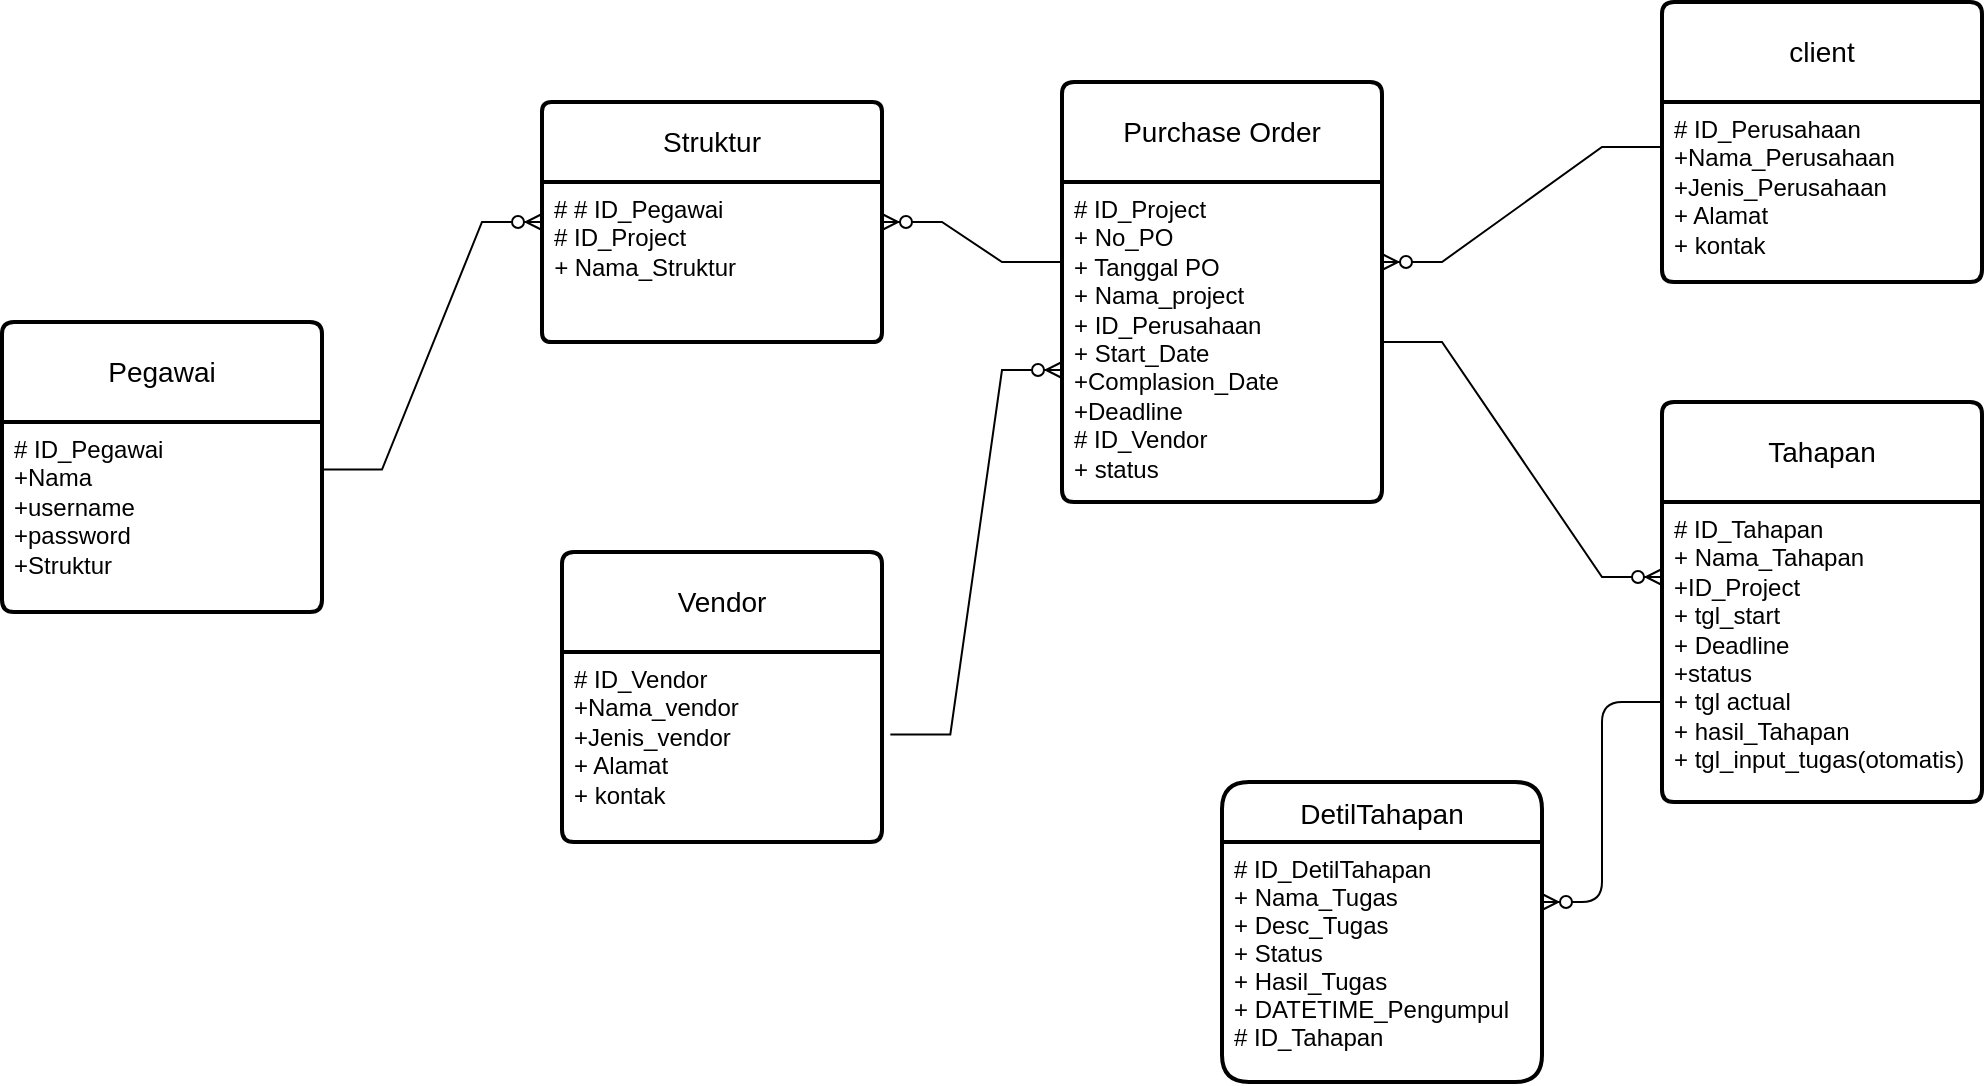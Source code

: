 <mxfile version="23.1.1" type="google" pages="14">
  <diagram name="Halaman-1" id="1GKVLPF74q84LRxZKWzu">
    <mxGraphModel grid="1" page="1" gridSize="10" guides="1" tooltips="1" connect="1" arrows="1" fold="1" pageScale="1" pageWidth="850" pageHeight="1100" math="0" shadow="0">
      <root>
        <mxCell id="0" />
        <mxCell id="1" parent="0" />
        <mxCell id="kvFEr8Y-bFAWC6JD1_fZ-1" value="Purchase Order" style="swimlane;childLayout=stackLayout;horizontal=1;startSize=50;horizontalStack=0;rounded=1;fontSize=14;fontStyle=0;strokeWidth=2;resizeParent=0;resizeLast=1;shadow=0;dashed=0;align=center;arcSize=4;whiteSpace=wrap;html=1;" vertex="1" parent="1">
          <mxGeometry x="410" y="190" width="160" height="210" as="geometry">
            <mxRectangle x="270" y="110" width="80" height="50" as="alternateBounds" />
          </mxGeometry>
        </mxCell>
        <mxCell id="kvFEr8Y-bFAWC6JD1_fZ-2" value="# ID_Project&lt;br&gt;+ No_PO&lt;br&gt;+ Tanggal PO&lt;br&gt;+ Nama_project&lt;br&gt;+ ID_Perusahaan&lt;br&gt;+ Start_Date&lt;br&gt;+Complasion_Date&lt;br&gt;+Deadline&lt;br&gt;# ID_Vendor&lt;br&gt;+ status" style="align=left;strokeColor=none;fillColor=none;spacingLeft=4;fontSize=12;verticalAlign=top;resizable=0;rotatable=0;part=1;html=1;" vertex="1" parent="kvFEr8Y-bFAWC6JD1_fZ-1">
          <mxGeometry y="50" width="160" height="160" as="geometry" />
        </mxCell>
        <mxCell id="kvFEr8Y-bFAWC6JD1_fZ-3" value="client" style="swimlane;childLayout=stackLayout;horizontal=1;startSize=50;horizontalStack=0;rounded=1;fontSize=14;fontStyle=0;strokeWidth=2;resizeParent=0;resizeLast=1;shadow=0;dashed=0;align=center;arcSize=4;whiteSpace=wrap;html=1;" vertex="1" parent="1">
          <mxGeometry x="710" y="150" width="160" height="140" as="geometry">
            <mxRectangle x="710" y="150" width="120" height="50" as="alternateBounds" />
          </mxGeometry>
        </mxCell>
        <mxCell id="kvFEr8Y-bFAWC6JD1_fZ-4" value="# ID_Perusahaan&lt;br&gt;+Nama_Perusahaan&lt;br&gt;+Jenis_Perusahaan&lt;br&gt;+ Alamat&lt;br&gt;+ kontak" style="align=left;strokeColor=none;fillColor=none;spacingLeft=4;fontSize=12;verticalAlign=top;resizable=0;rotatable=0;part=1;html=1;" vertex="1" parent="kvFEr8Y-bFAWC6JD1_fZ-3">
          <mxGeometry y="50" width="160" height="90" as="geometry" />
        </mxCell>
        <mxCell id="kvFEr8Y-bFAWC6JD1_fZ-5" value="Pegawai" style="swimlane;childLayout=stackLayout;horizontal=1;startSize=50;horizontalStack=0;rounded=1;fontSize=14;fontStyle=0;strokeWidth=2;resizeParent=0;resizeLast=1;shadow=0;dashed=0;align=center;arcSize=4;whiteSpace=wrap;html=1;" vertex="1" parent="1">
          <mxGeometry x="-120" y="310" width="160" height="145" as="geometry">
            <mxRectangle x="270" y="110" width="80" height="50" as="alternateBounds" />
          </mxGeometry>
        </mxCell>
        <mxCell id="kvFEr8Y-bFAWC6JD1_fZ-6" value="# ID_Pegawai&lt;br&gt;+Nama&lt;br&gt;+username&lt;br&gt;+password&lt;br&gt;+Struktur" style="align=left;strokeColor=none;fillColor=none;spacingLeft=4;fontSize=12;verticalAlign=top;resizable=0;rotatable=0;part=1;html=1;" vertex="1" parent="kvFEr8Y-bFAWC6JD1_fZ-5">
          <mxGeometry y="50" width="160" height="95" as="geometry" />
        </mxCell>
        <mxCell id="kvFEr8Y-bFAWC6JD1_fZ-7" value="" style="edgeStyle=entityRelationEdgeStyle;fontSize=12;html=1;endArrow=ERzeroToMany;endFill=1;rounded=0;entryX=1;entryY=0.25;entryDx=0;entryDy=0;exitX=0;exitY=0.25;exitDx=0;exitDy=0;" edge="1" parent="1" source="kvFEr8Y-bFAWC6JD1_fZ-4" target="kvFEr8Y-bFAWC6JD1_fZ-2">
          <mxGeometry width="100" height="100" relative="1" as="geometry">
            <mxPoint x="370" y="350" as="sourcePoint" />
            <mxPoint x="470" y="250" as="targetPoint" />
          </mxGeometry>
        </mxCell>
        <mxCell id="kvFEr8Y-bFAWC6JD1_fZ-8" value="Struktur" style="swimlane;childLayout=stackLayout;horizontal=1;startSize=40;horizontalStack=0;rounded=1;fontSize=14;fontStyle=0;strokeWidth=2;resizeParent=0;resizeLast=1;shadow=0;dashed=0;align=center;arcSize=4;whiteSpace=wrap;html=1;" vertex="1" parent="1">
          <mxGeometry x="150" y="200" width="170" height="120" as="geometry" />
        </mxCell>
        <mxCell id="kvFEr8Y-bFAWC6JD1_fZ-9" value="# # ID_Pegawai&lt;br&gt;# ID_Project&lt;br&gt;&lt;em style=&quot;border-color: var(--border-color); box-sizing: inherit;&quot; class=&quot;mb&quot;&gt;+&amp;nbsp;&lt;/em&gt;&lt;span style=&quot;border-color: var(--border-color); box-sizing: inherit;&quot; class=&quot;mb&quot;&gt;Nama_Struktur&lt;br&gt;&lt;/span&gt;&lt;span style=&quot;border-color: var(--border-color); box-sizing: inherit;&quot; class=&quot;mb&quot;&gt;&lt;br style=&quot;border-color: var(--border-color);&quot;&gt;&lt;/span&gt;" style="align=left;strokeColor=none;fillColor=none;spacingLeft=4;fontSize=12;verticalAlign=top;resizable=0;rotatable=0;part=1;html=1;" vertex="1" parent="kvFEr8Y-bFAWC6JD1_fZ-8">
          <mxGeometry y="40" width="170" height="80" as="geometry" />
        </mxCell>
        <mxCell id="kvFEr8Y-bFAWC6JD1_fZ-10" value="" style="edgeStyle=entityRelationEdgeStyle;fontSize=12;html=1;endArrow=ERzeroToMany;endFill=1;rounded=0;exitX=1;exitY=0.25;exitDx=0;exitDy=0;" edge="1" parent="1" source="kvFEr8Y-bFAWC6JD1_fZ-6">
          <mxGeometry width="100" height="100" relative="1" as="geometry">
            <mxPoint x="370" y="350" as="sourcePoint" />
            <mxPoint x="150" y="260" as="targetPoint" />
          </mxGeometry>
        </mxCell>
        <mxCell id="kvFEr8Y-bFAWC6JD1_fZ-11" value="" style="edgeStyle=entityRelationEdgeStyle;fontSize=12;html=1;endArrow=ERzeroToMany;endFill=1;rounded=0;entryX=1;entryY=0.25;entryDx=0;entryDy=0;exitX=0;exitY=0.25;exitDx=0;exitDy=0;" edge="1" parent="1" source="kvFEr8Y-bFAWC6JD1_fZ-2" target="kvFEr8Y-bFAWC6JD1_fZ-9">
          <mxGeometry width="100" height="100" relative="1" as="geometry">
            <mxPoint x="370" y="350" as="sourcePoint" />
            <mxPoint x="470" y="250" as="targetPoint" />
          </mxGeometry>
        </mxCell>
        <mxCell id="kvFEr8Y-bFAWC6JD1_fZ-12" value="Tahapan" style="swimlane;childLayout=stackLayout;horizontal=1;startSize=50;horizontalStack=0;rounded=1;fontSize=14;fontStyle=0;strokeWidth=2;resizeParent=0;resizeLast=1;shadow=0;dashed=0;align=center;arcSize=4;whiteSpace=wrap;html=1;" vertex="1" parent="1">
          <mxGeometry x="710" y="350" width="160" height="200" as="geometry" />
        </mxCell>
        <mxCell id="kvFEr8Y-bFAWC6JD1_fZ-13" value="# ID_Tahapan&lt;br&gt;+ Nama_Tahapan&lt;br&gt;+ID_Project&lt;br&gt;+ tgl_start&lt;br&gt;+ Deadline&lt;br&gt;+status&lt;br&gt;+ tgl actual&lt;br&gt;+ hasil_Tahapan&lt;br&gt;+ tgl_input_tugas(otomatis)" style="align=left;strokeColor=none;fillColor=none;spacingLeft=4;fontSize=12;verticalAlign=top;resizable=0;rotatable=0;part=1;html=1;" vertex="1" parent="kvFEr8Y-bFAWC6JD1_fZ-12">
          <mxGeometry y="50" width="160" height="150" as="geometry" />
        </mxCell>
        <mxCell id="kvFEr8Y-bFAWC6JD1_fZ-14" value="" style="edgeStyle=entityRelationEdgeStyle;fontSize=12;html=1;endArrow=ERzeroToMany;endFill=1;rounded=0;entryX=0;entryY=0.25;entryDx=0;entryDy=0;exitX=1;exitY=0.5;exitDx=0;exitDy=0;" edge="1" parent="1" source="kvFEr8Y-bFAWC6JD1_fZ-2" target="kvFEr8Y-bFAWC6JD1_fZ-13">
          <mxGeometry width="100" height="100" relative="1" as="geometry">
            <mxPoint x="370" y="350" as="sourcePoint" />
            <mxPoint x="470" y="250" as="targetPoint" />
          </mxGeometry>
        </mxCell>
        <mxCell id="kvFEr8Y-bFAWC6JD1_fZ-15" value="DetilTahapan" style="swimlane;childLayout=stackLayout;horizontal=1;startSize=30;horizontalStack=0;rounded=1;fontSize=14;fontStyle=0;strokeWidth=2;resizeParent=0;resizeLast=1;shadow=0;dashed=0;align=center;" vertex="1" parent="1">
          <mxGeometry x="490" y="540" width="160" height="150" as="geometry" />
        </mxCell>
        <mxCell id="kvFEr8Y-bFAWC6JD1_fZ-16" value="# ID_DetilTahapan&#xa;+ Nama_Tugas&#xa;+ Desc_Tugas&#xa;+ Status&#xa;+ Hasil_Tugas&#xa;+ DATETIME_Pengumpul&#xa;# ID_Tahapan&#xa;" style="align=left;strokeColor=none;fillColor=none;spacingLeft=4;fontSize=12;verticalAlign=top;resizable=0;rotatable=0;part=1;" vertex="1" parent="kvFEr8Y-bFAWC6JD1_fZ-15">
          <mxGeometry y="30" width="160" height="120" as="geometry" />
        </mxCell>
        <mxCell id="kvFEr8Y-bFAWC6JD1_fZ-17" value="" style="edgeStyle=entityRelationEdgeStyle;fontSize=12;html=1;endArrow=ERzeroToMany;endFill=1;entryX=1;entryY=0.25;entryDx=0;entryDy=0;exitX=0;exitY=0.75;exitDx=0;exitDy=0;" edge="1" parent="1" source="kvFEr8Y-bFAWC6JD1_fZ-12" target="kvFEr8Y-bFAWC6JD1_fZ-16">
          <mxGeometry width="100" height="100" relative="1" as="geometry">
            <mxPoint x="500" y="550" as="sourcePoint" />
            <mxPoint x="600" y="450" as="targetPoint" />
          </mxGeometry>
        </mxCell>
        <mxCell id="kvFEr8Y-bFAWC6JD1_fZ-18" value="Vendor" style="swimlane;childLayout=stackLayout;horizontal=1;startSize=50;horizontalStack=0;rounded=1;fontSize=14;fontStyle=0;strokeWidth=2;resizeParent=0;resizeLast=1;shadow=0;dashed=0;align=center;arcSize=4;whiteSpace=wrap;html=1;" vertex="1" parent="1">
          <mxGeometry x="160" y="425" width="160" height="145" as="geometry">
            <mxRectangle x="710" y="150" width="120" height="50" as="alternateBounds" />
          </mxGeometry>
        </mxCell>
        <mxCell id="kvFEr8Y-bFAWC6JD1_fZ-19" value="# ID_Vendor&lt;br&gt;+Nama_vendor&lt;br&gt;+Jenis_vendor&lt;br&gt;+ Alamat&lt;br&gt;+ kontak" style="align=left;strokeColor=none;fillColor=none;spacingLeft=4;fontSize=12;verticalAlign=top;resizable=0;rotatable=0;part=1;html=1;" vertex="1" parent="kvFEr8Y-bFAWC6JD1_fZ-18">
          <mxGeometry y="50" width="160" height="95" as="geometry" />
        </mxCell>
        <mxCell id="kvFEr8Y-bFAWC6JD1_fZ-20" value="" style="edgeStyle=entityRelationEdgeStyle;fontSize=12;html=1;endArrow=ERzeroToMany;endFill=1;rounded=0;entryX=-0.026;entryY=0.652;entryDx=0;entryDy=0;exitX=1;exitY=0.5;exitDx=0;exitDy=0;entryPerimeter=0;" edge="1" parent="1">
          <mxGeometry width="100" height="100" relative="1" as="geometry">
            <mxPoint x="324.16" y="516.2" as="sourcePoint" />
            <mxPoint x="410.0" y="334.0" as="targetPoint" />
          </mxGeometry>
        </mxCell>
      </root>
    </mxGraphModel>
  </diagram>
  <diagram id="inHutFA5O42TSiFc1MxH" name="usecase">
    <mxGraphModel grid="1" page="1" gridSize="10" guides="1" tooltips="1" connect="1" arrows="1" fold="1" pageScale="1" pageWidth="850" pageHeight="1100" math="0" shadow="0">
      <root>
        <mxCell id="0" />
        <mxCell id="1" parent="0" />
        <mxCell id="2zqc965Jz9KGjk-rLXrh-1" value="Sistem Penjualan via tender" style="swimlane;whiteSpace=wrap;html=1;startSize=23;" vertex="1" parent="1">
          <mxGeometry x="220" y="130" width="460" height="650" as="geometry" />
        </mxCell>
        <mxCell id="2zqc965Jz9KGjk-rLXrh-4" value="Login" style="ellipse;whiteSpace=wrap;html=1;" vertex="1" parent="2zqc965Jz9KGjk-rLXrh-1">
          <mxGeometry x="190" y="220" width="110" height="50" as="geometry" />
        </mxCell>
        <mxCell id="2zqc965Jz9KGjk-rLXrh-5" value="Mengelola Data Pegawai" style="ellipse;whiteSpace=wrap;html=1;" vertex="1" parent="2zqc965Jz9KGjk-rLXrh-1">
          <mxGeometry x="20" y="60" width="110" height="50" as="geometry" />
        </mxCell>
        <mxCell id="2zqc965Jz9KGjk-rLXrh-6" value="Mengelola Data PO" style="ellipse;whiteSpace=wrap;html=1;" vertex="1" parent="2zqc965Jz9KGjk-rLXrh-1">
          <mxGeometry x="20" y="150" width="110" height="50" as="geometry" />
        </mxCell>
        <mxCell id="2zqc965Jz9KGjk-rLXrh-8" value="Melihat PO" style="ellipse;whiteSpace=wrap;html=1;" vertex="1" parent="2zqc965Jz9KGjk-rLXrh-1">
          <mxGeometry x="330" y="140" width="110" height="50" as="geometry" />
        </mxCell>
        <mxCell id="2zqc965Jz9KGjk-rLXrh-9" value="Mengirim hasil Tahapan" style="ellipse;whiteSpace=wrap;html=1;" vertex="1" parent="2zqc965Jz9KGjk-rLXrh-1">
          <mxGeometry x="330" y="230" width="110" height="50" as="geometry" />
        </mxCell>
        <mxCell id="2zqc965Jz9KGjk-rLXrh-10" value="Mengirim hasil Detail Tahapan" style="ellipse;whiteSpace=wrap;html=1;" vertex="1" parent="2zqc965Jz9KGjk-rLXrh-1">
          <mxGeometry x="330" y="340" width="110" height="50" as="geometry" />
        </mxCell>
        <mxCell id="rQteAHNyexxcSabeMcQF-1" value="Mengelola Data Tahapan" style="ellipse;whiteSpace=wrap;html=1;" vertex="1" parent="2zqc965Jz9KGjk-rLXrh-1">
          <mxGeometry x="23.38" y="240.0" width="110" height="50" as="geometry" />
        </mxCell>
        <mxCell id="rQteAHNyexxcSabeMcQF-2" value="Mengelola Data Detail Tahapan" style="ellipse;whiteSpace=wrap;html=1;" vertex="1" parent="2zqc965Jz9KGjk-rLXrh-1">
          <mxGeometry x="33.38" y="320" width="110" height="50" as="geometry" />
        </mxCell>
        <mxCell id="rQteAHNyexxcSabeMcQF-3" value="Mengelola Data Vendor" style="ellipse;whiteSpace=wrap;html=1;" vertex="1" parent="2zqc965Jz9KGjk-rLXrh-1">
          <mxGeometry x="33.38" y="390" width="110" height="50" as="geometry" />
        </mxCell>
        <mxCell id="rQteAHNyexxcSabeMcQF-4" value="Mengelola Data Client" style="ellipse;whiteSpace=wrap;html=1;" vertex="1" parent="2zqc965Jz9KGjk-rLXrh-1">
          <mxGeometry x="33.38" y="460" width="110" height="50" as="geometry" />
        </mxCell>
        <mxCell id="rQteAHNyexxcSabeMcQF-13" value="" style="endArrow=none;html=1;rounded=0;" edge="1" parent="2zqc965Jz9KGjk-rLXrh-1" target="2zqc965Jz9KGjk-rLXrh-3">
          <mxGeometry width="50" height="50" relative="1" as="geometry">
            <mxPoint x="440" y="170" as="sourcePoint" />
            <mxPoint x="500" y="265" as="targetPoint" />
            <Array as="points" />
          </mxGeometry>
        </mxCell>
        <mxCell id="rQteAHNyexxcSabeMcQF-16" value="" style="html=1;verticalAlign=bottom;endArrow=open;dashed=1;endSize=8;curved=0;rounded=0;exitX=1;exitY=0.5;exitDx=0;exitDy=0;entryX=0.5;entryY=0;entryDx=0;entryDy=0;" edge="1" parent="2zqc965Jz9KGjk-rLXrh-1" source="2zqc965Jz9KGjk-rLXrh-5" target="2zqc965Jz9KGjk-rLXrh-4">
          <mxGeometry relative="1" as="geometry">
            <mxPoint x="250" y="100" as="sourcePoint" />
            <mxPoint x="170" y="100" as="targetPoint" />
            <Array as="points" />
          </mxGeometry>
        </mxCell>
        <mxCell id="rQteAHNyexxcSabeMcQF-19" value="include" style="edgeLabel;html=1;align=center;verticalAlign=middle;resizable=0;points=[];" connectable="0" vertex="1" parent="rQteAHNyexxcSabeMcQF-16">
          <mxGeometry x="-0.188" y="4" relative="1" as="geometry">
            <mxPoint as="offset" />
          </mxGeometry>
        </mxCell>
        <mxCell id="rQteAHNyexxcSabeMcQF-18" value="" style="html=1;verticalAlign=bottom;endArrow=open;dashed=1;endSize=8;curved=0;rounded=0;exitX=1;exitY=0.5;exitDx=0;exitDy=0;" edge="1" parent="2zqc965Jz9KGjk-rLXrh-1" source="2zqc965Jz9KGjk-rLXrh-6" target="2zqc965Jz9KGjk-rLXrh-4">
          <mxGeometry relative="1" as="geometry">
            <mxPoint x="140" y="95" as="sourcePoint" />
            <mxPoint x="255" y="230" as="targetPoint" />
            <Array as="points" />
          </mxGeometry>
        </mxCell>
        <mxCell id="rQteAHNyexxcSabeMcQF-20" value="include" style="edgeLabel;html=1;align=center;verticalAlign=middle;resizable=0;points=[];" connectable="0" vertex="1" parent="rQteAHNyexxcSabeMcQF-18">
          <mxGeometry x="-0.454" y="3" relative="1" as="geometry">
            <mxPoint as="offset" />
          </mxGeometry>
        </mxCell>
        <mxCell id="rQteAHNyexxcSabeMcQF-21" value="" style="html=1;verticalAlign=bottom;endArrow=open;dashed=1;endSize=8;curved=0;rounded=0;exitX=1;exitY=0.5;exitDx=0;exitDy=0;entryX=0.082;entryY=0.8;entryDx=0;entryDy=0;entryPerimeter=0;" edge="1" parent="2zqc965Jz9KGjk-rLXrh-1" source="rQteAHNyexxcSabeMcQF-1" target="2zqc965Jz9KGjk-rLXrh-4">
          <mxGeometry relative="1" as="geometry">
            <mxPoint x="140" y="297.5" as="sourcePoint" />
            <mxPoint x="255" y="432.5" as="targetPoint" />
            <Array as="points" />
          </mxGeometry>
        </mxCell>
        <mxCell id="rQteAHNyexxcSabeMcQF-22" value="include" style="edgeLabel;html=1;align=center;verticalAlign=middle;resizable=0;points=[];" connectable="0" vertex="1" parent="rQteAHNyexxcSabeMcQF-21">
          <mxGeometry x="-0.188" y="4" relative="1" as="geometry">
            <mxPoint as="offset" />
          </mxGeometry>
        </mxCell>
        <mxCell id="rQteAHNyexxcSabeMcQF-23" value="" style="html=1;verticalAlign=bottom;endArrow=open;dashed=1;endSize=8;curved=0;rounded=0;exitX=1;exitY=0.5;exitDx=0;exitDy=0;entryX=0.227;entryY=1;entryDx=0;entryDy=0;entryPerimeter=0;" edge="1" parent="2zqc965Jz9KGjk-rLXrh-1" source="rQteAHNyexxcSabeMcQF-2" target="2zqc965Jz9KGjk-rLXrh-4">
          <mxGeometry relative="1" as="geometry">
            <mxPoint x="150" y="395" as="sourcePoint" />
            <mxPoint x="209" y="270" as="targetPoint" />
            <Array as="points" />
          </mxGeometry>
        </mxCell>
        <mxCell id="rQteAHNyexxcSabeMcQF-24" value="include" style="edgeLabel;html=1;align=center;verticalAlign=middle;resizable=0;points=[];" connectable="0" vertex="1" parent="rQteAHNyexxcSabeMcQF-23">
          <mxGeometry x="-0.188" y="4" relative="1" as="geometry">
            <mxPoint as="offset" />
          </mxGeometry>
        </mxCell>
        <mxCell id="rQteAHNyexxcSabeMcQF-25" value="" style="html=1;verticalAlign=bottom;endArrow=open;dashed=1;endSize=8;curved=0;rounded=0;exitX=1;exitY=0.5;exitDx=0;exitDy=0;" edge="1" parent="2zqc965Jz9KGjk-rLXrh-1" source="rQteAHNyexxcSabeMcQF-3" target="2zqc965Jz9KGjk-rLXrh-4">
          <mxGeometry relative="1" as="geometry">
            <mxPoint x="160" y="475" as="sourcePoint" />
            <mxPoint x="219" y="280" as="targetPoint" />
            <Array as="points">
              <mxPoint x="190" y="415" />
            </Array>
          </mxGeometry>
        </mxCell>
        <mxCell id="rQteAHNyexxcSabeMcQF-26" value="include" style="edgeLabel;html=1;align=center;verticalAlign=middle;resizable=0;points=[];" connectable="0" vertex="1" parent="rQteAHNyexxcSabeMcQF-25">
          <mxGeometry x="-0.188" y="4" relative="1" as="geometry">
            <mxPoint as="offset" />
          </mxGeometry>
        </mxCell>
        <mxCell id="rQteAHNyexxcSabeMcQF-27" value="" style="html=1;verticalAlign=bottom;endArrow=open;dashed=1;endSize=8;curved=0;rounded=0;exitX=1;exitY=0.5;exitDx=0;exitDy=0;entryX=0.5;entryY=1;entryDx=0;entryDy=0;" edge="1" parent="2zqc965Jz9KGjk-rLXrh-1" source="rQteAHNyexxcSabeMcQF-4" target="2zqc965Jz9KGjk-rLXrh-4">
          <mxGeometry relative="1" as="geometry">
            <mxPoint x="160" y="475" as="sourcePoint" />
            <mxPoint x="225" y="280" as="targetPoint" />
            <Array as="points">
              <mxPoint x="245" y="485" />
            </Array>
          </mxGeometry>
        </mxCell>
        <mxCell id="rQteAHNyexxcSabeMcQF-28" value="include" style="edgeLabel;html=1;align=center;verticalAlign=middle;resizable=0;points=[];" connectable="0" vertex="1" parent="rQteAHNyexxcSabeMcQF-27">
          <mxGeometry x="-0.188" y="4" relative="1" as="geometry">
            <mxPoint as="offset" />
          </mxGeometry>
        </mxCell>
        <mxCell id="rQteAHNyexxcSabeMcQF-29" value="" style="html=1;verticalAlign=bottom;endArrow=open;dashed=1;endSize=8;curved=0;rounded=0;exitX=0;exitY=0.5;exitDx=0;exitDy=0;entryX=0.664;entryY=1.06;entryDx=0;entryDy=0;entryPerimeter=0;" edge="1" parent="2zqc965Jz9KGjk-rLXrh-1" source="2zqc965Jz9KGjk-rLXrh-10" target="2zqc965Jz9KGjk-rLXrh-4">
          <mxGeometry relative="1" as="geometry">
            <mxPoint x="160" y="615" as="sourcePoint" />
            <mxPoint x="255" y="280" as="targetPoint" />
            <Array as="points" />
          </mxGeometry>
        </mxCell>
        <mxCell id="rQteAHNyexxcSabeMcQF-30" value="include" style="edgeLabel;html=1;align=center;verticalAlign=middle;resizable=0;points=[];" connectable="0" vertex="1" parent="rQteAHNyexxcSabeMcQF-29">
          <mxGeometry x="-0.188" y="4" relative="1" as="geometry">
            <mxPoint as="offset" />
          </mxGeometry>
        </mxCell>
        <mxCell id="rQteAHNyexxcSabeMcQF-31" value="" style="html=1;verticalAlign=bottom;endArrow=open;dashed=1;endSize=8;curved=0;rounded=0;exitX=0.009;exitY=0.68;exitDx=0;exitDy=0;entryX=1;entryY=0.5;entryDx=0;entryDy=0;exitPerimeter=0;" edge="1" parent="2zqc965Jz9KGjk-rLXrh-1" source="2zqc965Jz9KGjk-rLXrh-9" target="2zqc965Jz9KGjk-rLXrh-4">
          <mxGeometry relative="1" as="geometry">
            <mxPoint x="340" y="375" as="sourcePoint" />
            <mxPoint x="265" y="290" as="targetPoint" />
            <Array as="points" />
          </mxGeometry>
        </mxCell>
        <mxCell id="rQteAHNyexxcSabeMcQF-32" value="include" style="edgeLabel;html=1;align=center;verticalAlign=middle;resizable=0;points=[];" connectable="0" vertex="1" parent="rQteAHNyexxcSabeMcQF-31">
          <mxGeometry x="-0.188" y="4" relative="1" as="geometry">
            <mxPoint as="offset" />
          </mxGeometry>
        </mxCell>
        <mxCell id="rQteAHNyexxcSabeMcQF-33" value="" style="html=1;verticalAlign=bottom;endArrow=open;dashed=1;endSize=8;curved=0;rounded=0;exitX=0;exitY=0.5;exitDx=0;exitDy=0;entryX=1;entryY=0;entryDx=0;entryDy=0;" edge="1" parent="2zqc965Jz9KGjk-rLXrh-1" source="2zqc965Jz9KGjk-rLXrh-8" target="2zqc965Jz9KGjk-rLXrh-4">
          <mxGeometry relative="1" as="geometry">
            <mxPoint x="340" y="375" as="sourcePoint" />
            <mxPoint x="273" y="283" as="targetPoint" />
            <Array as="points" />
          </mxGeometry>
        </mxCell>
        <mxCell id="rQteAHNyexxcSabeMcQF-34" value="include" style="edgeLabel;html=1;align=center;verticalAlign=middle;resizable=0;points=[];" connectable="0" vertex="1" parent="rQteAHNyexxcSabeMcQF-33">
          <mxGeometry x="-0.188" y="4" relative="1" as="geometry">
            <mxPoint as="offset" />
          </mxGeometry>
        </mxCell>
        <mxCell id="2zqc965Jz9KGjk-rLXrh-2" value="Admin" style="shape=umlActor;verticalLabelPosition=bottom;verticalAlign=top;html=1;outlineConnect=0;" vertex="1" parent="1">
          <mxGeometry x="120" y="280" width="30" height="60" as="geometry" />
        </mxCell>
        <mxCell id="2zqc965Jz9KGjk-rLXrh-3" value="Pegawai" style="shape=umlActor;verticalLabelPosition=bottom;verticalAlign=top;html=1;outlineConnect=0;" vertex="1" parent="1">
          <mxGeometry x="730" y="280" width="30" height="60" as="geometry" />
        </mxCell>
        <mxCell id="rQteAHNyexxcSabeMcQF-7" value="" style="endArrow=none;html=1;rounded=0;entryX=0;entryY=0.5;entryDx=0;entryDy=0;" edge="1" parent="1" target="2zqc965Jz9KGjk-rLXrh-5">
          <mxGeometry width="50" height="50" relative="1" as="geometry">
            <mxPoint x="160" y="300" as="sourcePoint" />
            <mxPoint x="410" y="390" as="targetPoint" />
          </mxGeometry>
        </mxCell>
        <mxCell id="rQteAHNyexxcSabeMcQF-8" value="" style="endArrow=none;html=1;rounded=0;exitX=1;exitY=0.333;exitDx=0;exitDy=0;exitPerimeter=0;" edge="1" parent="1" source="2zqc965Jz9KGjk-rLXrh-2">
          <mxGeometry width="50" height="50" relative="1" as="geometry">
            <mxPoint x="160" y="306" as="sourcePoint" />
            <mxPoint x="240" y="310" as="targetPoint" />
          </mxGeometry>
        </mxCell>
        <mxCell id="rQteAHNyexxcSabeMcQF-9" value="" style="endArrow=none;html=1;rounded=0;entryX=0;entryY=0.5;entryDx=0;entryDy=0;" edge="1" parent="1" target="rQteAHNyexxcSabeMcQF-1">
          <mxGeometry width="50" height="50" relative="1" as="geometry">
            <mxPoint x="160" y="300" as="sourcePoint" />
            <mxPoint x="250" y="320" as="targetPoint" />
            <Array as="points">
              <mxPoint x="160" y="395" />
            </Array>
          </mxGeometry>
        </mxCell>
        <mxCell id="rQteAHNyexxcSabeMcQF-10" value="" style="endArrow=none;html=1;rounded=0;entryX=0;entryY=0.5;entryDx=0;entryDy=0;" edge="1" parent="1" target="rQteAHNyexxcSabeMcQF-2">
          <mxGeometry width="50" height="50" relative="1" as="geometry">
            <mxPoint x="160" y="370" as="sourcePoint" />
            <mxPoint x="240" y="465" as="targetPoint" />
            <Array as="points">
              <mxPoint x="160" y="465" />
            </Array>
          </mxGeometry>
        </mxCell>
        <mxCell id="rQteAHNyexxcSabeMcQF-11" value="" style="endArrow=none;html=1;rounded=0;entryX=0;entryY=0.5;entryDx=0;entryDy=0;" edge="1" parent="1" target="rQteAHNyexxcSabeMcQF-3">
          <mxGeometry width="50" height="50" relative="1" as="geometry">
            <mxPoint x="160" y="445" as="sourcePoint" />
            <mxPoint x="250" y="550" as="targetPoint" />
            <Array as="points">
              <mxPoint x="160" y="540" />
            </Array>
          </mxGeometry>
        </mxCell>
        <mxCell id="rQteAHNyexxcSabeMcQF-12" value="" style="endArrow=none;html=1;rounded=0;entryX=0;entryY=0.5;entryDx=0;entryDy=0;" edge="1" parent="1" target="rQteAHNyexxcSabeMcQF-4">
          <mxGeometry width="50" height="50" relative="1" as="geometry">
            <mxPoint x="160" y="530" as="sourcePoint" />
            <mxPoint x="250" y="630" as="targetPoint" />
            <Array as="points">
              <mxPoint x="160" y="625" />
            </Array>
          </mxGeometry>
        </mxCell>
        <mxCell id="rQteAHNyexxcSabeMcQF-14" value="" style="endArrow=none;html=1;rounded=0;exitX=1;exitY=0.5;exitDx=0;exitDy=0;" edge="1" parent="1" source="2zqc965Jz9KGjk-rLXrh-9">
          <mxGeometry width="50" height="50" relative="1" as="geometry">
            <mxPoint x="670" y="310" as="sourcePoint" />
            <mxPoint x="730" y="310" as="targetPoint" />
            <Array as="points">
              <mxPoint x="710" y="380" />
            </Array>
          </mxGeometry>
        </mxCell>
        <mxCell id="rQteAHNyexxcSabeMcQF-15" value="" style="endArrow=none;html=1;rounded=0;exitX=1;exitY=0.5;exitDx=0;exitDy=0;" edge="1" parent="1" source="2zqc965Jz9KGjk-rLXrh-10">
          <mxGeometry width="50" height="50" relative="1" as="geometry">
            <mxPoint x="640" y="465" as="sourcePoint" />
            <mxPoint x="710" y="380" as="targetPoint" />
            <Array as="points">
              <mxPoint x="710" y="495" />
            </Array>
          </mxGeometry>
        </mxCell>
      </root>
    </mxGraphModel>
  </diagram>
  <diagram id="V4xn24XdGJJHwc1FrWI_" name="Login">
    <mxGraphModel grid="1" page="1" gridSize="10" guides="1" tooltips="1" connect="1" arrows="1" fold="1" pageScale="1" pageWidth="850" pageHeight="1100" math="0" shadow="0">
      <root>
        <mxCell id="0" />
        <mxCell id="1" parent="0" />
        <mxCell id="hkVhHSNpvcIQVpQVUQ6W-1" value="Admin,Pegawai" style="swimlane;whiteSpace=wrap" vertex="1" parent="1">
          <mxGeometry x="-280" y="320" width="280" height="620" as="geometry" />
        </mxCell>
        <mxCell id="hkVhHSNpvcIQVpQVUQ6W-2" style="edgeStyle=orthogonalEdgeStyle;rounded=0;orthogonalLoop=1;jettySize=auto;html=1;" edge="1" parent="hkVhHSNpvcIQVpQVUQ6W-1" source="hkVhHSNpvcIQVpQVUQ6W-3" target="hkVhHSNpvcIQVpQVUQ6W-4">
          <mxGeometry relative="1" as="geometry" />
        </mxCell>
        <mxCell id="hkVhHSNpvcIQVpQVUQ6W-3" value="" style="ellipse;shape=startState;fillColor=#000000;strokeColor=#ff0000;" vertex="1" parent="hkVhHSNpvcIQVpQVUQ6W-1">
          <mxGeometry x="100" y="40" width="30" height="30" as="geometry" />
        </mxCell>
        <mxCell id="hkVhHSNpvcIQVpQVUQ6W-4" value="Klik Button Login" style="rounded=1;whiteSpace=wrap;html=1;" vertex="1" parent="hkVhHSNpvcIQVpQVUQ6W-1">
          <mxGeometry x="55" y="130" width="120" height="60" as="geometry" />
        </mxCell>
        <mxCell id="hkVhHSNpvcIQVpQVUQ6W-5" value="Mengisi Form Login" style="rounded=1;whiteSpace=wrap;html=1;" vertex="1" parent="hkVhHSNpvcIQVpQVUQ6W-1">
          <mxGeometry x="60" y="260" width="120" height="60" as="geometry" />
        </mxCell>
        <mxCell id="hkVhHSNpvcIQVpQVUQ6W-6" value="Sistem" style="swimlane;whiteSpace=wrap" vertex="1" parent="1">
          <mxGeometry y="320" width="280" height="620" as="geometry" />
        </mxCell>
        <mxCell id="hkVhHSNpvcIQVpQVUQ6W-7" value="Menampilkan form login" style="rounded=1;whiteSpace=wrap;html=1;" vertex="1" parent="hkVhHSNpvcIQVpQVUQ6W-6">
          <mxGeometry x="60" y="130" width="120" height="60" as="geometry" />
        </mxCell>
        <mxCell id="hkVhHSNpvcIQVpQVUQ6W-8" value="" style="edgeStyle=orthogonalEdgeStyle;rounded=0;orthogonalLoop=1;jettySize=auto;html=1;" edge="1" parent="hkVhHSNpvcIQVpQVUQ6W-6" source="hkVhHSNpvcIQVpQVUQ6W-10" target="hkVhHSNpvcIQVpQVUQ6W-12">
          <mxGeometry relative="1" as="geometry">
            <Array as="points">
              <mxPoint x="120" y="450" />
              <mxPoint x="120" y="450" />
            </Array>
          </mxGeometry>
        </mxCell>
        <mxCell id="hkVhHSNpvcIQVpQVUQ6W-9" value="Benar" style="edgeLabel;html=1;align=center;verticalAlign=middle;resizable=0;points=[];" connectable="0" vertex="1" parent="hkVhHSNpvcIQVpQVUQ6W-8">
          <mxGeometry x="0.457" y="-3" relative="1" as="geometry">
            <mxPoint x="13" y="-21" as="offset" />
          </mxGeometry>
        </mxCell>
        <mxCell id="hkVhHSNpvcIQVpQVUQ6W-10" value="cek data" style="rhombus;whiteSpace=wrap;html=1;" vertex="1" parent="hkVhHSNpvcIQVpQVUQ6W-6">
          <mxGeometry x="80" y="320" width="80" height="80" as="geometry" />
        </mxCell>
        <mxCell id="hkVhHSNpvcIQVpQVUQ6W-11" style="edgeStyle=orthogonalEdgeStyle;rounded=0;orthogonalLoop=1;jettySize=auto;html=1;" edge="1" parent="hkVhHSNpvcIQVpQVUQ6W-6" source="hkVhHSNpvcIQVpQVUQ6W-12" target="hkVhHSNpvcIQVpQVUQ6W-14">
          <mxGeometry relative="1" as="geometry" />
        </mxCell>
        <mxCell id="hkVhHSNpvcIQVpQVUQ6W-12" value="Menampilkan dashboard" style="rounded=1;whiteSpace=wrap;html=1;" vertex="1" parent="hkVhHSNpvcIQVpQVUQ6W-6">
          <mxGeometry x="70" y="470" width="120" height="60" as="geometry" />
        </mxCell>
        <mxCell id="hkVhHSNpvcIQVpQVUQ6W-13" value="Salah" style="edgeStyle=orthogonalEdgeStyle;rounded=0;orthogonalLoop=1;jettySize=auto;html=1;entryX=0.883;entryY=0.983;entryDx=0;entryDy=0;entryPerimeter=0;" edge="1" parent="hkVhHSNpvcIQVpQVUQ6W-6" source="hkVhHSNpvcIQVpQVUQ6W-10" target="hkVhHSNpvcIQVpQVUQ6W-7">
          <mxGeometry x="-0.028" y="-14" relative="1" as="geometry">
            <Array as="points">
              <mxPoint x="166" y="360" />
            </Array>
            <mxPoint as="offset" />
          </mxGeometry>
        </mxCell>
        <mxCell id="hkVhHSNpvcIQVpQVUQ6W-14" value="" style="ellipse;html=1;shape=endState;fillColor=#000000;strokeColor=#ff0000;" vertex="1" parent="hkVhHSNpvcIQVpQVUQ6W-6">
          <mxGeometry x="115" y="580" width="30" height="30" as="geometry" />
        </mxCell>
        <mxCell id="hkVhHSNpvcIQVpQVUQ6W-15" style="edgeStyle=orthogonalEdgeStyle;rounded=0;orthogonalLoop=1;jettySize=auto;html=1;entryX=0;entryY=0.5;entryDx=0;entryDy=0;" edge="1" parent="1" source="hkVhHSNpvcIQVpQVUQ6W-4" target="hkVhHSNpvcIQVpQVUQ6W-7">
          <mxGeometry relative="1" as="geometry" />
        </mxCell>
        <mxCell id="hkVhHSNpvcIQVpQVUQ6W-16" style="edgeStyle=orthogonalEdgeStyle;rounded=0;orthogonalLoop=1;jettySize=auto;html=1;" edge="1" parent="1" source="hkVhHSNpvcIQVpQVUQ6W-7">
          <mxGeometry relative="1" as="geometry">
            <mxPoint x="-100" y="600" as="targetPoint" />
            <Array as="points">
              <mxPoint x="110" y="600" />
              <mxPoint x="-100" y="600" />
            </Array>
          </mxGeometry>
        </mxCell>
        <mxCell id="hkVhHSNpvcIQVpQVUQ6W-17" style="edgeStyle=orthogonalEdgeStyle;rounded=0;orthogonalLoop=1;jettySize=auto;html=1;" edge="1" parent="1" source="hkVhHSNpvcIQVpQVUQ6W-5" target="hkVhHSNpvcIQVpQVUQ6W-10">
          <mxGeometry relative="1" as="geometry">
            <Array as="points">
              <mxPoint x="-170" y="680" />
            </Array>
          </mxGeometry>
        </mxCell>
      </root>
    </mxGraphModel>
  </diagram>
  <diagram id="k55GySXl7-GVrbtlWqPv" name="Data Pegawai">
    <mxGraphModel grid="1" page="1" gridSize="10" guides="1" tooltips="1" connect="1" arrows="1" fold="1" pageScale="1" pageWidth="850" pageHeight="1100" math="0" shadow="0">
      <root>
        <mxCell id="0" />
        <mxCell id="1" parent="0" />
        <mxCell id="-yxQ449ufait8Ze9nZl4-1" value="admin" style="swimlane;whiteSpace=wrap" vertex="1" parent="1">
          <mxGeometry x="80" y="160" width="280" height="570" as="geometry" />
        </mxCell>
        <mxCell id="-yxQ449ufait8Ze9nZl4-2" style="edgeStyle=orthogonalEdgeStyle;rounded=0;orthogonalLoop=1;jettySize=auto;html=1;" edge="1" parent="-yxQ449ufait8Ze9nZl4-1" source="-yxQ449ufait8Ze9nZl4-3" target="-yxQ449ufait8Ze9nZl4-4">
          <mxGeometry relative="1" as="geometry">
            <mxPoint x="115" y="130" as="targetPoint" />
          </mxGeometry>
        </mxCell>
        <mxCell id="-yxQ449ufait8Ze9nZl4-3" value="" style="ellipse;shape=startState;fillColor=#000000;strokeColor=#ff0000;" vertex="1" parent="-yxQ449ufait8Ze9nZl4-1">
          <mxGeometry x="100" y="40" width="30" height="30" as="geometry" />
        </mxCell>
        <mxCell id="-yxQ449ufait8Ze9nZl4-4" value="Klik Halaman Mengelola Data Pegawai" style="rounded=1;whiteSpace=wrap;html=1;" vertex="1" parent="-yxQ449ufait8Ze9nZl4-1">
          <mxGeometry x="55" y="140" width="120" height="60" as="geometry" />
        </mxCell>
        <mxCell id="-yxQ449ufait8Ze9nZl4-5" value="Tambah/Hapus/Edit" style="rounded=1;whiteSpace=wrap;html=1;" vertex="1" parent="-yxQ449ufait8Ze9nZl4-1">
          <mxGeometry x="55" y="240" width="120" height="60" as="geometry" />
        </mxCell>
        <mxCell id="-yxQ449ufait8Ze9nZl4-6" value="Sistem" style="swimlane;whiteSpace=wrap" vertex="1" parent="1">
          <mxGeometry x="360" y="160" width="280" height="570" as="geometry" />
        </mxCell>
        <mxCell id="-yxQ449ufait8Ze9nZl4-7" value="Menampilkkan List Data Pegawai" style="rounded=1;whiteSpace=wrap;html=1;" vertex="1" parent="-yxQ449ufait8Ze9nZl4-6">
          <mxGeometry x="60" y="140" width="120" height="60" as="geometry" />
        </mxCell>
        <mxCell id="-yxQ449ufait8Ze9nZl4-8" style="edgeStyle=orthogonalEdgeStyle;rounded=0;orthogonalLoop=1;jettySize=auto;html=1;entryX=0.5;entryY=0;entryDx=0;entryDy=0;" edge="1" parent="-yxQ449ufait8Ze9nZl4-6" source="-yxQ449ufait8Ze9nZl4-9" target="-yxQ449ufait8Ze9nZl4-10">
          <mxGeometry relative="1" as="geometry" />
        </mxCell>
        <mxCell id="-yxQ449ufait8Ze9nZl4-9" value="Menamppilkan Data Terbaru" style="rounded=1;whiteSpace=wrap;html=1;" vertex="1" parent="-yxQ449ufait8Ze9nZl4-6">
          <mxGeometry x="60" y="290" width="120" height="60" as="geometry" />
        </mxCell>
        <mxCell id="-yxQ449ufait8Ze9nZl4-10" value="" style="ellipse;html=1;shape=endState;fillColor=#000000;strokeColor=#ff0000;" vertex="1" parent="-yxQ449ufait8Ze9nZl4-6">
          <mxGeometry x="105" y="430" width="30" height="30" as="geometry" />
        </mxCell>
        <mxCell id="-yxQ449ufait8Ze9nZl4-11" style="edgeStyle=orthogonalEdgeStyle;rounded=0;orthogonalLoop=1;jettySize=auto;html=1;entryX=0;entryY=0.5;entryDx=0;entryDy=0;" edge="1" parent="1" source="-yxQ449ufait8Ze9nZl4-4" target="-yxQ449ufait8Ze9nZl4-7">
          <mxGeometry relative="1" as="geometry" />
        </mxCell>
        <mxCell id="-yxQ449ufait8Ze9nZl4-12" style="edgeStyle=orthogonalEdgeStyle;rounded=0;orthogonalLoop=1;jettySize=auto;html=1;entryX=0.992;entryY=0.633;entryDx=0;entryDy=0;entryPerimeter=0;" edge="1" parent="1" source="-yxQ449ufait8Ze9nZl4-7" target="-yxQ449ufait8Ze9nZl4-5">
          <mxGeometry relative="1" as="geometry">
            <Array as="points">
              <mxPoint x="470" y="438" />
            </Array>
          </mxGeometry>
        </mxCell>
        <mxCell id="-yxQ449ufait8Ze9nZl4-13" style="edgeStyle=orthogonalEdgeStyle;rounded=0;orthogonalLoop=1;jettySize=auto;html=1;entryX=0;entryY=0.75;entryDx=0;entryDy=0;" edge="1" parent="1" source="-yxQ449ufait8Ze9nZl4-5" target="-yxQ449ufait8Ze9nZl4-9">
          <mxGeometry relative="1" as="geometry">
            <Array as="points">
              <mxPoint x="180" y="495" />
            </Array>
          </mxGeometry>
        </mxCell>
      </root>
    </mxGraphModel>
  </diagram>
  <diagram id="uPGUFWByQDIZj7tgaPt5" name="Data PO">
    <mxGraphModel grid="1" page="1" gridSize="10" guides="1" tooltips="1" connect="1" arrows="1" fold="1" pageScale="1" pageWidth="850" pageHeight="1100" math="0" shadow="0">
      <root>
        <mxCell id="0" />
        <mxCell id="1" parent="0" />
        <mxCell id="WZ9AvHCjFjPgpiK-v2qB-1" value="admin" style="swimlane;whiteSpace=wrap" vertex="1" parent="1">
          <mxGeometry x="80" y="160" width="280" height="570" as="geometry" />
        </mxCell>
        <mxCell id="WZ9AvHCjFjPgpiK-v2qB-2" style="edgeStyle=orthogonalEdgeStyle;rounded=0;orthogonalLoop=1;jettySize=auto;html=1;" edge="1" parent="WZ9AvHCjFjPgpiK-v2qB-1" source="WZ9AvHCjFjPgpiK-v2qB-3" target="WZ9AvHCjFjPgpiK-v2qB-4">
          <mxGeometry relative="1" as="geometry">
            <mxPoint x="115" y="130" as="targetPoint" />
          </mxGeometry>
        </mxCell>
        <mxCell id="WZ9AvHCjFjPgpiK-v2qB-3" value="" style="ellipse;shape=startState;fillColor=#000000;strokeColor=#ff0000;" vertex="1" parent="WZ9AvHCjFjPgpiK-v2qB-1">
          <mxGeometry x="100" y="40" width="30" height="30" as="geometry" />
        </mxCell>
        <mxCell id="WZ9AvHCjFjPgpiK-v2qB-4" value="Klik Halaman Mengelola Data PO" style="rounded=1;whiteSpace=wrap;html=1;" vertex="1" parent="WZ9AvHCjFjPgpiK-v2qB-1">
          <mxGeometry x="55" y="140" width="120" height="60" as="geometry" />
        </mxCell>
        <mxCell id="WZ9AvHCjFjPgpiK-v2qB-5" value="Tambah/Hapus/Edit" style="rounded=1;whiteSpace=wrap;html=1;" vertex="1" parent="WZ9AvHCjFjPgpiK-v2qB-1">
          <mxGeometry x="55" y="240" width="120" height="60" as="geometry" />
        </mxCell>
        <mxCell id="WZ9AvHCjFjPgpiK-v2qB-6" value="Sistem" style="swimlane;whiteSpace=wrap" vertex="1" parent="1">
          <mxGeometry x="360" y="160" width="280" height="570" as="geometry" />
        </mxCell>
        <mxCell id="WZ9AvHCjFjPgpiK-v2qB-7" value="Menampilkkan Data PO" style="rounded=1;whiteSpace=wrap;html=1;" vertex="1" parent="WZ9AvHCjFjPgpiK-v2qB-6">
          <mxGeometry x="60" y="140" width="120" height="60" as="geometry" />
        </mxCell>
        <mxCell id="WZ9AvHCjFjPgpiK-v2qB-8" style="edgeStyle=orthogonalEdgeStyle;rounded=0;orthogonalLoop=1;jettySize=auto;html=1;entryX=0.5;entryY=0;entryDx=0;entryDy=0;" edge="1" parent="WZ9AvHCjFjPgpiK-v2qB-6" source="WZ9AvHCjFjPgpiK-v2qB-9" target="WZ9AvHCjFjPgpiK-v2qB-10">
          <mxGeometry relative="1" as="geometry" />
        </mxCell>
        <mxCell id="WZ9AvHCjFjPgpiK-v2qB-9" value="Menamppilkan Data Terbaru" style="rounded=1;whiteSpace=wrap;html=1;" vertex="1" parent="WZ9AvHCjFjPgpiK-v2qB-6">
          <mxGeometry x="60" y="290" width="120" height="60" as="geometry" />
        </mxCell>
        <mxCell id="WZ9AvHCjFjPgpiK-v2qB-10" value="" style="ellipse;html=1;shape=endState;fillColor=#000000;strokeColor=#ff0000;" vertex="1" parent="WZ9AvHCjFjPgpiK-v2qB-6">
          <mxGeometry x="105" y="430" width="30" height="30" as="geometry" />
        </mxCell>
        <mxCell id="WZ9AvHCjFjPgpiK-v2qB-11" style="edgeStyle=orthogonalEdgeStyle;rounded=0;orthogonalLoop=1;jettySize=auto;html=1;entryX=0;entryY=0.5;entryDx=0;entryDy=0;" edge="1" parent="1" source="WZ9AvHCjFjPgpiK-v2qB-4" target="WZ9AvHCjFjPgpiK-v2qB-7">
          <mxGeometry relative="1" as="geometry" />
        </mxCell>
        <mxCell id="WZ9AvHCjFjPgpiK-v2qB-12" style="edgeStyle=orthogonalEdgeStyle;rounded=0;orthogonalLoop=1;jettySize=auto;html=1;entryX=0.992;entryY=0.633;entryDx=0;entryDy=0;entryPerimeter=0;" edge="1" parent="1" source="WZ9AvHCjFjPgpiK-v2qB-7" target="WZ9AvHCjFjPgpiK-v2qB-5">
          <mxGeometry relative="1" as="geometry">
            <Array as="points">
              <mxPoint x="470" y="438" />
            </Array>
          </mxGeometry>
        </mxCell>
        <mxCell id="WZ9AvHCjFjPgpiK-v2qB-13" style="edgeStyle=orthogonalEdgeStyle;rounded=0;orthogonalLoop=1;jettySize=auto;html=1;entryX=0;entryY=0.75;entryDx=0;entryDy=0;" edge="1" parent="1" source="WZ9AvHCjFjPgpiK-v2qB-5" target="WZ9AvHCjFjPgpiK-v2qB-9">
          <mxGeometry relative="1" as="geometry">
            <Array as="points">
              <mxPoint x="180" y="495" />
            </Array>
          </mxGeometry>
        </mxCell>
      </root>
    </mxGraphModel>
  </diagram>
  <diagram id="lIBupffgFTYYCrvF8cgE" name="Tahapan">
    <mxGraphModel grid="1" page="1" gridSize="10" guides="1" tooltips="1" connect="1" arrows="1" fold="1" pageScale="1" pageWidth="850" pageHeight="1100" math="0" shadow="0">
      <root>
        <mxCell id="0" />
        <mxCell id="1" parent="0" />
        <mxCell id="d7BTfMRcd7FnkNL2b2F0-1" value="admin" style="swimlane;whiteSpace=wrap" vertex="1" parent="1">
          <mxGeometry x="80" y="160" width="280" height="570" as="geometry" />
        </mxCell>
        <mxCell id="d7BTfMRcd7FnkNL2b2F0-2" style="edgeStyle=orthogonalEdgeStyle;rounded=0;orthogonalLoop=1;jettySize=auto;html=1;" edge="1" parent="d7BTfMRcd7FnkNL2b2F0-1" source="d7BTfMRcd7FnkNL2b2F0-3" target="d7BTfMRcd7FnkNL2b2F0-4">
          <mxGeometry relative="1" as="geometry">
            <mxPoint x="115" y="130" as="targetPoint" />
          </mxGeometry>
        </mxCell>
        <mxCell id="d7BTfMRcd7FnkNL2b2F0-3" value="" style="ellipse;shape=startState;fillColor=#000000;strokeColor=#ff0000;" vertex="1" parent="d7BTfMRcd7FnkNL2b2F0-1">
          <mxGeometry x="100" y="40" width="30" height="30" as="geometry" />
        </mxCell>
        <mxCell id="d7BTfMRcd7FnkNL2b2F0-4" value="Klik Halaman Mengelola Data Tahapan" style="rounded=1;whiteSpace=wrap;html=1;" vertex="1" parent="d7BTfMRcd7FnkNL2b2F0-1">
          <mxGeometry x="55" y="140" width="120" height="60" as="geometry" />
        </mxCell>
        <mxCell id="d7BTfMRcd7FnkNL2b2F0-5" value="Tambah/Hapus/Edit" style="rounded=1;whiteSpace=wrap;html=1;" vertex="1" parent="d7BTfMRcd7FnkNL2b2F0-1">
          <mxGeometry x="55" y="240" width="120" height="60" as="geometry" />
        </mxCell>
        <mxCell id="d7BTfMRcd7FnkNL2b2F0-6" value="Sistem" style="swimlane;whiteSpace=wrap" vertex="1" parent="1">
          <mxGeometry x="360" y="160" width="280" height="570" as="geometry" />
        </mxCell>
        <mxCell id="d7BTfMRcd7FnkNL2b2F0-7" value="Menampilkkan Data Tahapan" style="rounded=1;whiteSpace=wrap;html=1;" vertex="1" parent="d7BTfMRcd7FnkNL2b2F0-6">
          <mxGeometry x="60" y="140" width="120" height="60" as="geometry" />
        </mxCell>
        <mxCell id="d7BTfMRcd7FnkNL2b2F0-8" style="edgeStyle=orthogonalEdgeStyle;rounded=0;orthogonalLoop=1;jettySize=auto;html=1;entryX=0.5;entryY=0;entryDx=0;entryDy=0;" edge="1" parent="d7BTfMRcd7FnkNL2b2F0-6" source="d7BTfMRcd7FnkNL2b2F0-9" target="d7BTfMRcd7FnkNL2b2F0-10">
          <mxGeometry relative="1" as="geometry" />
        </mxCell>
        <mxCell id="d7BTfMRcd7FnkNL2b2F0-9" value="Menamppilkan Data Terbaru" style="rounded=1;whiteSpace=wrap;html=1;" vertex="1" parent="d7BTfMRcd7FnkNL2b2F0-6">
          <mxGeometry x="60" y="290" width="120" height="60" as="geometry" />
        </mxCell>
        <mxCell id="d7BTfMRcd7FnkNL2b2F0-10" value="" style="ellipse;html=1;shape=endState;fillColor=#000000;strokeColor=#ff0000;" vertex="1" parent="d7BTfMRcd7FnkNL2b2F0-6">
          <mxGeometry x="105" y="430" width="30" height="30" as="geometry" />
        </mxCell>
        <mxCell id="d7BTfMRcd7FnkNL2b2F0-11" style="edgeStyle=orthogonalEdgeStyle;rounded=0;orthogonalLoop=1;jettySize=auto;html=1;entryX=0;entryY=0.5;entryDx=0;entryDy=0;" edge="1" parent="1" source="d7BTfMRcd7FnkNL2b2F0-4" target="d7BTfMRcd7FnkNL2b2F0-7">
          <mxGeometry relative="1" as="geometry" />
        </mxCell>
        <mxCell id="d7BTfMRcd7FnkNL2b2F0-12" style="edgeStyle=orthogonalEdgeStyle;rounded=0;orthogonalLoop=1;jettySize=auto;html=1;entryX=0.992;entryY=0.633;entryDx=0;entryDy=0;entryPerimeter=0;" edge="1" parent="1" source="d7BTfMRcd7FnkNL2b2F0-7" target="d7BTfMRcd7FnkNL2b2F0-5">
          <mxGeometry relative="1" as="geometry">
            <Array as="points">
              <mxPoint x="470" y="438" />
            </Array>
          </mxGeometry>
        </mxCell>
        <mxCell id="d7BTfMRcd7FnkNL2b2F0-13" style="edgeStyle=orthogonalEdgeStyle;rounded=0;orthogonalLoop=1;jettySize=auto;html=1;entryX=0;entryY=0.75;entryDx=0;entryDy=0;" edge="1" parent="1" source="d7BTfMRcd7FnkNL2b2F0-5" target="d7BTfMRcd7FnkNL2b2F0-9">
          <mxGeometry relative="1" as="geometry">
            <Array as="points">
              <mxPoint x="180" y="495" />
            </Array>
          </mxGeometry>
        </mxCell>
      </root>
    </mxGraphModel>
  </diagram>
  <diagram id="0YmQkHIQABTTuQwzmLOs" name="Detail">
    <mxGraphModel grid="1" page="1" gridSize="10" guides="1" tooltips="1" connect="1" arrows="1" fold="1" pageScale="1" pageWidth="850" pageHeight="1100" math="0" shadow="0">
      <root>
        <mxCell id="0" />
        <mxCell id="1" parent="0" />
        <mxCell id="KFfUR0dhcvg6DPUZVOfH-1" value="admin" style="swimlane;whiteSpace=wrap" vertex="1" parent="1">
          <mxGeometry x="80" y="160" width="280" height="570" as="geometry" />
        </mxCell>
        <mxCell id="KFfUR0dhcvg6DPUZVOfH-2" style="edgeStyle=orthogonalEdgeStyle;rounded=0;orthogonalLoop=1;jettySize=auto;html=1;" edge="1" parent="KFfUR0dhcvg6DPUZVOfH-1" source="KFfUR0dhcvg6DPUZVOfH-3" target="KFfUR0dhcvg6DPUZVOfH-4">
          <mxGeometry relative="1" as="geometry">
            <mxPoint x="115" y="130" as="targetPoint" />
          </mxGeometry>
        </mxCell>
        <mxCell id="KFfUR0dhcvg6DPUZVOfH-3" value="" style="ellipse;shape=startState;fillColor=#000000;strokeColor=#ff0000;" vertex="1" parent="KFfUR0dhcvg6DPUZVOfH-1">
          <mxGeometry x="100" y="40" width="30" height="30" as="geometry" />
        </mxCell>
        <mxCell id="KFfUR0dhcvg6DPUZVOfH-4" value="Klik Halaman Mengelola Data Detail Tahapan" style="rounded=1;whiteSpace=wrap;html=1;" vertex="1" parent="KFfUR0dhcvg6DPUZVOfH-1">
          <mxGeometry x="55" y="140" width="120" height="60" as="geometry" />
        </mxCell>
        <mxCell id="KFfUR0dhcvg6DPUZVOfH-5" value="Tambah/Hapus/Edit" style="rounded=1;whiteSpace=wrap;html=1;" vertex="1" parent="KFfUR0dhcvg6DPUZVOfH-1">
          <mxGeometry x="55" y="240" width="120" height="60" as="geometry" />
        </mxCell>
        <mxCell id="KFfUR0dhcvg6DPUZVOfH-6" value="Sistem" style="swimlane;whiteSpace=wrap" vertex="1" parent="1">
          <mxGeometry x="360" y="160" width="280" height="570" as="geometry" />
        </mxCell>
        <mxCell id="KFfUR0dhcvg6DPUZVOfH-7" value="Menampilkkan Data Detail Tahapan" style="rounded=1;whiteSpace=wrap;html=1;" vertex="1" parent="KFfUR0dhcvg6DPUZVOfH-6">
          <mxGeometry x="60" y="140" width="120" height="60" as="geometry" />
        </mxCell>
        <mxCell id="KFfUR0dhcvg6DPUZVOfH-8" style="edgeStyle=orthogonalEdgeStyle;rounded=0;orthogonalLoop=1;jettySize=auto;html=1;entryX=0.5;entryY=0;entryDx=0;entryDy=0;" edge="1" parent="KFfUR0dhcvg6DPUZVOfH-6" source="KFfUR0dhcvg6DPUZVOfH-9" target="KFfUR0dhcvg6DPUZVOfH-10">
          <mxGeometry relative="1" as="geometry" />
        </mxCell>
        <mxCell id="KFfUR0dhcvg6DPUZVOfH-9" value="Menamppilkan Data Terbaru" style="rounded=1;whiteSpace=wrap;html=1;" vertex="1" parent="KFfUR0dhcvg6DPUZVOfH-6">
          <mxGeometry x="60" y="290" width="120" height="60" as="geometry" />
        </mxCell>
        <mxCell id="KFfUR0dhcvg6DPUZVOfH-10" value="" style="ellipse;html=1;shape=endState;fillColor=#000000;strokeColor=#ff0000;" vertex="1" parent="KFfUR0dhcvg6DPUZVOfH-6">
          <mxGeometry x="105" y="430" width="30" height="30" as="geometry" />
        </mxCell>
        <mxCell id="KFfUR0dhcvg6DPUZVOfH-11" style="edgeStyle=orthogonalEdgeStyle;rounded=0;orthogonalLoop=1;jettySize=auto;html=1;entryX=0;entryY=0.5;entryDx=0;entryDy=0;" edge="1" parent="1" source="KFfUR0dhcvg6DPUZVOfH-4" target="KFfUR0dhcvg6DPUZVOfH-7">
          <mxGeometry relative="1" as="geometry" />
        </mxCell>
        <mxCell id="KFfUR0dhcvg6DPUZVOfH-12" style="edgeStyle=orthogonalEdgeStyle;rounded=0;orthogonalLoop=1;jettySize=auto;html=1;entryX=0.992;entryY=0.633;entryDx=0;entryDy=0;entryPerimeter=0;" edge="1" parent="1" source="KFfUR0dhcvg6DPUZVOfH-7" target="KFfUR0dhcvg6DPUZVOfH-5">
          <mxGeometry relative="1" as="geometry">
            <Array as="points">
              <mxPoint x="470" y="438" />
            </Array>
          </mxGeometry>
        </mxCell>
        <mxCell id="KFfUR0dhcvg6DPUZVOfH-13" style="edgeStyle=orthogonalEdgeStyle;rounded=0;orthogonalLoop=1;jettySize=auto;html=1;entryX=0;entryY=0.75;entryDx=0;entryDy=0;" edge="1" parent="1" source="KFfUR0dhcvg6DPUZVOfH-5" target="KFfUR0dhcvg6DPUZVOfH-9">
          <mxGeometry relative="1" as="geometry">
            <Array as="points">
              <mxPoint x="180" y="495" />
            </Array>
          </mxGeometry>
        </mxCell>
      </root>
    </mxGraphModel>
  </diagram>
  <diagram id="48eFwhIoTJQQ5zNIIrWO" name="Vendor">
    <mxGraphModel grid="1" page="1" gridSize="10" guides="1" tooltips="1" connect="1" arrows="1" fold="1" pageScale="1" pageWidth="850" pageHeight="1100" math="0" shadow="0">
      <root>
        <mxCell id="0" />
        <mxCell id="1" parent="0" />
        <mxCell id="D07JRogqnqULIK17Pvb5-1" value="admin" style="swimlane;whiteSpace=wrap" parent="1" vertex="1">
          <mxGeometry x="80" y="160" width="280" height="570" as="geometry" />
        </mxCell>
        <mxCell id="D07JRogqnqULIK17Pvb5-2" style="edgeStyle=orthogonalEdgeStyle;rounded=0;orthogonalLoop=1;jettySize=auto;html=1;" parent="D07JRogqnqULIK17Pvb5-1" source="D07JRogqnqULIK17Pvb5-3" target="D07JRogqnqULIK17Pvb5-4" edge="1">
          <mxGeometry relative="1" as="geometry">
            <mxPoint x="115" y="130" as="targetPoint" />
          </mxGeometry>
        </mxCell>
        <mxCell id="D07JRogqnqULIK17Pvb5-3" value="" style="ellipse;shape=startState;fillColor=#000000;strokeColor=#ff0000;" parent="D07JRogqnqULIK17Pvb5-1" vertex="1">
          <mxGeometry x="100" y="40" width="30" height="30" as="geometry" />
        </mxCell>
        <mxCell id="D07JRogqnqULIK17Pvb5-4" value="Klik Halaman Mengelola Data Vendor" style="rounded=1;whiteSpace=wrap;html=1;" parent="D07JRogqnqULIK17Pvb5-1" vertex="1">
          <mxGeometry x="55" y="140" width="120" height="60" as="geometry" />
        </mxCell>
        <mxCell id="D07JRogqnqULIK17Pvb5-5" value="Tambah/Hapus/Edit" style="rounded=1;whiteSpace=wrap;html=1;" parent="D07JRogqnqULIK17Pvb5-1" vertex="1">
          <mxGeometry x="55" y="240" width="120" height="60" as="geometry" />
        </mxCell>
        <mxCell id="D07JRogqnqULIK17Pvb5-6" value="Sistem" style="swimlane;whiteSpace=wrap" parent="1" vertex="1">
          <mxGeometry x="360" y="160" width="280" height="570" as="geometry" />
        </mxCell>
        <mxCell id="D07JRogqnqULIK17Pvb5-7" value="Menampilkkan Data Vendor" style="rounded=1;whiteSpace=wrap;html=1;" parent="D07JRogqnqULIK17Pvb5-6" vertex="1">
          <mxGeometry x="60" y="140" width="120" height="60" as="geometry" />
        </mxCell>
        <mxCell id="D07JRogqnqULIK17Pvb5-8" style="edgeStyle=orthogonalEdgeStyle;rounded=0;orthogonalLoop=1;jettySize=auto;html=1;entryX=0.5;entryY=0;entryDx=0;entryDy=0;" parent="D07JRogqnqULIK17Pvb5-6" source="D07JRogqnqULIK17Pvb5-9" target="D07JRogqnqULIK17Pvb5-10" edge="1">
          <mxGeometry relative="1" as="geometry" />
        </mxCell>
        <mxCell id="D07JRogqnqULIK17Pvb5-9" value="Menamppilkan Data Terbaru" style="rounded=1;whiteSpace=wrap;html=1;" parent="D07JRogqnqULIK17Pvb5-6" vertex="1">
          <mxGeometry x="60" y="290" width="120" height="60" as="geometry" />
        </mxCell>
        <mxCell id="D07JRogqnqULIK17Pvb5-10" value="" style="ellipse;html=1;shape=endState;fillColor=#000000;strokeColor=#ff0000;" parent="D07JRogqnqULIK17Pvb5-6" vertex="1">
          <mxGeometry x="105" y="430" width="30" height="30" as="geometry" />
        </mxCell>
        <mxCell id="D07JRogqnqULIK17Pvb5-11" style="edgeStyle=orthogonalEdgeStyle;rounded=0;orthogonalLoop=1;jettySize=auto;html=1;entryX=0;entryY=0.5;entryDx=0;entryDy=0;" parent="1" source="D07JRogqnqULIK17Pvb5-4" target="D07JRogqnqULIK17Pvb5-7" edge="1">
          <mxGeometry relative="1" as="geometry" />
        </mxCell>
        <mxCell id="D07JRogqnqULIK17Pvb5-12" style="edgeStyle=orthogonalEdgeStyle;rounded=0;orthogonalLoop=1;jettySize=auto;html=1;entryX=0.992;entryY=0.633;entryDx=0;entryDy=0;entryPerimeter=0;" parent="1" source="D07JRogqnqULIK17Pvb5-7" target="D07JRogqnqULIK17Pvb5-5" edge="1">
          <mxGeometry relative="1" as="geometry">
            <Array as="points">
              <mxPoint x="470" y="438" />
            </Array>
          </mxGeometry>
        </mxCell>
        <mxCell id="D07JRogqnqULIK17Pvb5-13" style="edgeStyle=orthogonalEdgeStyle;rounded=0;orthogonalLoop=1;jettySize=auto;html=1;entryX=0;entryY=0.75;entryDx=0;entryDy=0;" parent="1" source="D07JRogqnqULIK17Pvb5-5" target="D07JRogqnqULIK17Pvb5-9" edge="1">
          <mxGeometry relative="1" as="geometry">
            <Array as="points">
              <mxPoint x="180" y="495" />
            </Array>
          </mxGeometry>
        </mxCell>
      </root>
    </mxGraphModel>
  </diagram>
  <diagram id="PdijsJc9r7uD5ZRg9IdI" name="client">
    <mxGraphModel grid="1" page="1" gridSize="10" guides="1" tooltips="1" connect="1" arrows="1" fold="1" pageScale="1" pageWidth="850" pageHeight="1100" math="0" shadow="0">
      <root>
        <mxCell id="0" />
        <mxCell id="1" parent="0" />
        <mxCell id="hlngzdLBXa_qcP1CDlPD-1" value="admin" style="swimlane;whiteSpace=wrap" parent="1" vertex="1">
          <mxGeometry x="80" y="160" width="280" height="570" as="geometry" />
        </mxCell>
        <mxCell id="hlngzdLBXa_qcP1CDlPD-2" style="edgeStyle=orthogonalEdgeStyle;rounded=0;orthogonalLoop=1;jettySize=auto;html=1;" parent="hlngzdLBXa_qcP1CDlPD-1" source="hlngzdLBXa_qcP1CDlPD-3" target="hlngzdLBXa_qcP1CDlPD-4" edge="1">
          <mxGeometry relative="1" as="geometry">
            <mxPoint x="115" y="130" as="targetPoint" />
          </mxGeometry>
        </mxCell>
        <mxCell id="hlngzdLBXa_qcP1CDlPD-3" value="" style="ellipse;shape=startState;fillColor=#000000;strokeColor=#ff0000;" parent="hlngzdLBXa_qcP1CDlPD-1" vertex="1">
          <mxGeometry x="100" y="40" width="30" height="30" as="geometry" />
        </mxCell>
        <mxCell id="hlngzdLBXa_qcP1CDlPD-4" value="Klik Halaman Mengelola Data Client" style="rounded=1;whiteSpace=wrap;html=1;" parent="hlngzdLBXa_qcP1CDlPD-1" vertex="1">
          <mxGeometry x="55" y="140" width="120" height="60" as="geometry" />
        </mxCell>
        <mxCell id="hlngzdLBXa_qcP1CDlPD-5" value="Tambah/Hapus/Edit" style="rounded=1;whiteSpace=wrap;html=1;" parent="hlngzdLBXa_qcP1CDlPD-1" vertex="1">
          <mxGeometry x="55" y="240" width="120" height="60" as="geometry" />
        </mxCell>
        <mxCell id="hlngzdLBXa_qcP1CDlPD-6" value="Sistem" style="swimlane;whiteSpace=wrap" parent="1" vertex="1">
          <mxGeometry x="360" y="160" width="280" height="570" as="geometry" />
        </mxCell>
        <mxCell id="hlngzdLBXa_qcP1CDlPD-7" value="Menampilkkan Data Client" style="rounded=1;whiteSpace=wrap;html=1;" parent="hlngzdLBXa_qcP1CDlPD-6" vertex="1">
          <mxGeometry x="60" y="140" width="120" height="60" as="geometry" />
        </mxCell>
        <mxCell id="hlngzdLBXa_qcP1CDlPD-8" style="edgeStyle=orthogonalEdgeStyle;rounded=0;orthogonalLoop=1;jettySize=auto;html=1;entryX=0.5;entryY=0;entryDx=0;entryDy=0;" parent="hlngzdLBXa_qcP1CDlPD-6" source="hlngzdLBXa_qcP1CDlPD-9" target="hlngzdLBXa_qcP1CDlPD-10" edge="1">
          <mxGeometry relative="1" as="geometry" />
        </mxCell>
        <mxCell id="hlngzdLBXa_qcP1CDlPD-9" value="Menamppilkan Data Terbaru" style="rounded=1;whiteSpace=wrap;html=1;" parent="hlngzdLBXa_qcP1CDlPD-6" vertex="1">
          <mxGeometry x="60" y="290" width="120" height="60" as="geometry" />
        </mxCell>
        <mxCell id="hlngzdLBXa_qcP1CDlPD-10" value="" style="ellipse;html=1;shape=endState;fillColor=#000000;strokeColor=#ff0000;" parent="hlngzdLBXa_qcP1CDlPD-6" vertex="1">
          <mxGeometry x="105" y="430" width="30" height="30" as="geometry" />
        </mxCell>
        <mxCell id="hlngzdLBXa_qcP1CDlPD-11" style="edgeStyle=orthogonalEdgeStyle;rounded=0;orthogonalLoop=1;jettySize=auto;html=1;entryX=0;entryY=0.5;entryDx=0;entryDy=0;" parent="1" source="hlngzdLBXa_qcP1CDlPD-4" target="hlngzdLBXa_qcP1CDlPD-7" edge="1">
          <mxGeometry relative="1" as="geometry" />
        </mxCell>
        <mxCell id="hlngzdLBXa_qcP1CDlPD-12" style="edgeStyle=orthogonalEdgeStyle;rounded=0;orthogonalLoop=1;jettySize=auto;html=1;entryX=0.992;entryY=0.633;entryDx=0;entryDy=0;entryPerimeter=0;" parent="1" source="hlngzdLBXa_qcP1CDlPD-7" target="hlngzdLBXa_qcP1CDlPD-5" edge="1">
          <mxGeometry relative="1" as="geometry">
            <Array as="points">
              <mxPoint x="470" y="438" />
            </Array>
          </mxGeometry>
        </mxCell>
        <mxCell id="hlngzdLBXa_qcP1CDlPD-13" style="edgeStyle=orthogonalEdgeStyle;rounded=0;orthogonalLoop=1;jettySize=auto;html=1;entryX=0;entryY=0.75;entryDx=0;entryDy=0;" parent="1" source="hlngzdLBXa_qcP1CDlPD-5" target="hlngzdLBXa_qcP1CDlPD-9" edge="1">
          <mxGeometry relative="1" as="geometry">
            <Array as="points">
              <mxPoint x="180" y="495" />
            </Array>
          </mxGeometry>
        </mxCell>
      </root>
    </mxGraphModel>
  </diagram>
  <diagram id="j2NDluASe8_xKxETnEjs" name="Melihat PO">
    <mxGraphModel grid="1" page="1" gridSize="10" guides="1" tooltips="1" connect="1" arrows="1" fold="1" pageScale="1" pageWidth="850" pageHeight="1100" math="0" shadow="0">
      <root>
        <mxCell id="0" />
        <mxCell id="1" parent="0" />
        <mxCell id="t3mzBkFAPgmxMMQfwhKa-1" value="Pegawai" style="swimlane;whiteSpace=wrap" parent="1" vertex="1">
          <mxGeometry x="80" y="160" width="280" height="320" as="geometry" />
        </mxCell>
        <mxCell id="t3mzBkFAPgmxMMQfwhKa-2" style="edgeStyle=orthogonalEdgeStyle;rounded=0;orthogonalLoop=1;jettySize=auto;html=1;" parent="t3mzBkFAPgmxMMQfwhKa-1" source="t3mzBkFAPgmxMMQfwhKa-3" target="t3mzBkFAPgmxMMQfwhKa-4" edge="1">
          <mxGeometry relative="1" as="geometry">
            <mxPoint x="115" y="130" as="targetPoint" />
          </mxGeometry>
        </mxCell>
        <mxCell id="t3mzBkFAPgmxMMQfwhKa-3" value="" style="ellipse;shape=startState;fillColor=#000000;strokeColor=#ff0000;" parent="t3mzBkFAPgmxMMQfwhKa-1" vertex="1">
          <mxGeometry x="100" y="40" width="30" height="30" as="geometry" />
        </mxCell>
        <mxCell id="t3mzBkFAPgmxMMQfwhKa-4" value="Klik Halaman Data PO" style="rounded=1;whiteSpace=wrap;html=1;" parent="t3mzBkFAPgmxMMQfwhKa-1" vertex="1">
          <mxGeometry x="55" y="140" width="120" height="60" as="geometry" />
        </mxCell>
        <mxCell id="t3mzBkFAPgmxMMQfwhKa-6" value="Sistem" style="swimlane;whiteSpace=wrap" parent="1" vertex="1">
          <mxGeometry x="360" y="160" width="280" height="320" as="geometry" />
        </mxCell>
        <mxCell id="t3mzBkFAPgmxMMQfwhKa-7" value="Menampilkkan Data PO" style="rounded=1;whiteSpace=wrap;html=1;" parent="t3mzBkFAPgmxMMQfwhKa-6" vertex="1">
          <mxGeometry x="60" y="140" width="120" height="60" as="geometry" />
        </mxCell>
        <mxCell id="t3mzBkFAPgmxMMQfwhKa-8" style="edgeStyle=orthogonalEdgeStyle;rounded=0;orthogonalLoop=1;jettySize=auto;html=1;entryX=0.5;entryY=0;entryDx=0;entryDy=0;" parent="t3mzBkFAPgmxMMQfwhKa-6" source="t3mzBkFAPgmxMMQfwhKa-7" target="t3mzBkFAPgmxMMQfwhKa-10" edge="1">
          <mxGeometry relative="1" as="geometry">
            <mxPoint x="120" y="350" as="sourcePoint" />
          </mxGeometry>
        </mxCell>
        <mxCell id="t3mzBkFAPgmxMMQfwhKa-10" value="" style="ellipse;html=1;shape=endState;fillColor=#000000;strokeColor=#ff0000;" parent="t3mzBkFAPgmxMMQfwhKa-6" vertex="1">
          <mxGeometry x="105" y="260" width="30" height="30" as="geometry" />
        </mxCell>
        <mxCell id="t3mzBkFAPgmxMMQfwhKa-11" style="edgeStyle=orthogonalEdgeStyle;rounded=0;orthogonalLoop=1;jettySize=auto;html=1;entryX=0;entryY=0.5;entryDx=0;entryDy=0;" parent="1" source="t3mzBkFAPgmxMMQfwhKa-4" target="t3mzBkFAPgmxMMQfwhKa-7" edge="1">
          <mxGeometry relative="1" as="geometry" />
        </mxCell>
      </root>
    </mxGraphModel>
  </diagram>
  <diagram id="ObcWF1VR8Wrqg8_inzH_" name="Hasil Tahapan">
    <mxGraphModel grid="1" page="1" gridSize="10" guides="1" tooltips="1" connect="1" arrows="1" fold="1" pageScale="1" pageWidth="850" pageHeight="1100" math="0" shadow="0">
      <root>
        <mxCell id="0" />
        <mxCell id="1" parent="0" />
        <mxCell id="Ek2feBgdLIjCO6SRDVc8-1" value="Pegawai" style="swimlane;whiteSpace=wrap" vertex="1" parent="1">
          <mxGeometry x="80" y="160" width="280" height="660" as="geometry" />
        </mxCell>
        <mxCell id="Ek2feBgdLIjCO6SRDVc8-2" style="edgeStyle=orthogonalEdgeStyle;rounded=0;orthogonalLoop=1;jettySize=auto;html=1;" edge="1" parent="Ek2feBgdLIjCO6SRDVc8-1" source="Ek2feBgdLIjCO6SRDVc8-3" target="Ek2feBgdLIjCO6SRDVc8-4">
          <mxGeometry relative="1" as="geometry">
            <mxPoint x="115" y="130" as="targetPoint" />
          </mxGeometry>
        </mxCell>
        <mxCell id="Ek2feBgdLIjCO6SRDVc8-3" value="" style="ellipse;shape=startState;fillColor=#000000;strokeColor=#ff0000;" vertex="1" parent="Ek2feBgdLIjCO6SRDVc8-1">
          <mxGeometry x="100" y="40" width="30" height="30" as="geometry" />
        </mxCell>
        <mxCell id="Ek2feBgdLIjCO6SRDVc8-4" value="Klik Halaman Data Tahapan" style="rounded=1;whiteSpace=wrap;html=1;" vertex="1" parent="Ek2feBgdLIjCO6SRDVc8-1">
          <mxGeometry x="55" y="140" width="120" height="60" as="geometry" />
        </mxCell>
        <mxCell id="Ek2feBgdLIjCO6SRDVc8-5" value="Upload Hasil tahapan" style="rounded=1;whiteSpace=wrap;html=1;" vertex="1" parent="Ek2feBgdLIjCO6SRDVc8-1">
          <mxGeometry x="55" y="240" width="120" height="60" as="geometry" />
        </mxCell>
        <mxCell id="Ek2feBgdLIjCO6SRDVc8-6" value="Sistem" style="swimlane;whiteSpace=wrap" vertex="1" parent="1">
          <mxGeometry x="360" y="160" width="280" height="660" as="geometry" />
        </mxCell>
        <mxCell id="Ek2feBgdLIjCO6SRDVc8-7" value="Menampilkkan Data Tahapan" style="rounded=1;whiteSpace=wrap;html=1;" vertex="1" parent="Ek2feBgdLIjCO6SRDVc8-6">
          <mxGeometry x="60" y="140" width="120" height="60" as="geometry" />
        </mxCell>
        <mxCell id="Ek2feBgdLIjCO6SRDVc8-9" value="Menamppilkan Data Terbaru" style="rounded=1;whiteSpace=wrap;html=1;" vertex="1" parent="Ek2feBgdLIjCO6SRDVc8-6">
          <mxGeometry x="70" y="470" width="120" height="60" as="geometry" />
        </mxCell>
        <mxCell id="uVUi3xtWc0t7ueBPa2wP-2" style="edgeStyle=orthogonalEdgeStyle;rounded=0;orthogonalLoop=1;jettySize=auto;html=1;entryX=1;entryY=0.5;entryDx=0;entryDy=0;" edge="1" parent="Ek2feBgdLIjCO6SRDVc8-6" source="uVUi3xtWc0t7ueBPa2wP-1" target="Ek2feBgdLIjCO6SRDVc8-7">
          <mxGeometry relative="1" as="geometry">
            <Array as="points">
              <mxPoint x="200" y="330" />
              <mxPoint x="200" y="170" />
            </Array>
          </mxGeometry>
        </mxCell>
        <mxCell id="uVUi3xtWc0t7ueBPa2wP-3" value="Data Salah" style="edgeLabel;html=1;align=center;verticalAlign=middle;resizable=0;points=[];" connectable="0" vertex="1" parent="uVUi3xtWc0t7ueBPa2wP-2">
          <mxGeometry x="-0.419" y="-1" relative="1" as="geometry">
            <mxPoint as="offset" />
          </mxGeometry>
        </mxCell>
        <mxCell id="uVUi3xtWc0t7ueBPa2wP-4" style="edgeStyle=orthogonalEdgeStyle;rounded=0;orthogonalLoop=1;jettySize=auto;html=1;" edge="1" parent="Ek2feBgdLIjCO6SRDVc8-6" source="uVUi3xtWc0t7ueBPa2wP-1" target="Ek2feBgdLIjCO6SRDVc8-9">
          <mxGeometry relative="1" as="geometry" />
        </mxCell>
        <mxCell id="uVUi3xtWc0t7ueBPa2wP-5" value="Data Benar" style="edgeLabel;html=1;align=center;verticalAlign=middle;resizable=0;points=[];" connectable="0" vertex="1" parent="uVUi3xtWc0t7ueBPa2wP-4">
          <mxGeometry y="2" relative="1" as="geometry">
            <mxPoint as="offset" />
          </mxGeometry>
        </mxCell>
        <mxCell id="uVUi3xtWc0t7ueBPa2wP-1" value="cek data" style="rhombus;whiteSpace=wrap;html=1;" vertex="1" parent="Ek2feBgdLIjCO6SRDVc8-6">
          <mxGeometry x="90" y="290" width="80" height="80" as="geometry" />
        </mxCell>
        <mxCell id="Ek2feBgdLIjCO6SRDVc8-10" value="" style="ellipse;html=1;shape=endState;fillColor=#000000;strokeColor=#ff0000;" vertex="1" parent="Ek2feBgdLIjCO6SRDVc8-6">
          <mxGeometry x="115" y="620" width="30" height="30" as="geometry" />
        </mxCell>
        <mxCell id="Ek2feBgdLIjCO6SRDVc8-8" style="edgeStyle=orthogonalEdgeStyle;rounded=0;orthogonalLoop=1;jettySize=auto;html=1;entryX=0.5;entryY=0;entryDx=0;entryDy=0;" edge="1" parent="Ek2feBgdLIjCO6SRDVc8-6" source="Ek2feBgdLIjCO6SRDVc8-9" target="Ek2feBgdLIjCO6SRDVc8-10">
          <mxGeometry relative="1" as="geometry" />
        </mxCell>
        <mxCell id="Ek2feBgdLIjCO6SRDVc8-11" style="edgeStyle=orthogonalEdgeStyle;rounded=0;orthogonalLoop=1;jettySize=auto;html=1;entryX=0;entryY=0.5;entryDx=0;entryDy=0;" edge="1" parent="1" source="Ek2feBgdLIjCO6SRDVc8-4" target="Ek2feBgdLIjCO6SRDVc8-7">
          <mxGeometry relative="1" as="geometry" />
        </mxCell>
        <mxCell id="Ek2feBgdLIjCO6SRDVc8-12" style="edgeStyle=orthogonalEdgeStyle;rounded=0;orthogonalLoop=1;jettySize=auto;html=1;entryX=0.992;entryY=0.633;entryDx=0;entryDy=0;entryPerimeter=0;" edge="1" parent="1" source="Ek2feBgdLIjCO6SRDVc8-7" target="Ek2feBgdLIjCO6SRDVc8-5">
          <mxGeometry relative="1" as="geometry">
            <Array as="points">
              <mxPoint x="470" y="438" />
            </Array>
          </mxGeometry>
        </mxCell>
        <mxCell id="uVUi3xtWc0t7ueBPa2wP-6" style="edgeStyle=orthogonalEdgeStyle;rounded=0;orthogonalLoop=1;jettySize=auto;html=1;" edge="1" parent="1" source="Ek2feBgdLIjCO6SRDVc8-5" target="uVUi3xtWc0t7ueBPa2wP-1">
          <mxGeometry relative="1" as="geometry">
            <Array as="points">
              <mxPoint x="200" y="490" />
            </Array>
          </mxGeometry>
        </mxCell>
      </root>
    </mxGraphModel>
  </diagram>
  <diagram id="uWHhET3QDcBfe-rZ0gaT" name="Hasil Detail">
    <mxGraphModel grid="1" page="1" gridSize="10" guides="1" tooltips="1" connect="1" arrows="1" fold="1" pageScale="1" pageWidth="850" pageHeight="1100" math="0" shadow="0">
      <root>
        <mxCell id="0" />
        <mxCell id="1" parent="0" />
        <mxCell id="mHrugvdRDXKJechIfVCN-1" value="Pegawai" style="swimlane;whiteSpace=wrap" parent="1" vertex="1">
          <mxGeometry x="80" y="160" width="280" height="660" as="geometry" />
        </mxCell>
        <mxCell id="mHrugvdRDXKJechIfVCN-4" value="Klik Halaman Data Detail Tahapan" style="rounded=1;whiteSpace=wrap;html=1;" parent="mHrugvdRDXKJechIfVCN-1" vertex="1">
          <mxGeometry x="55" y="140" width="120" height="60" as="geometry" />
        </mxCell>
        <mxCell id="mHrugvdRDXKJechIfVCN-5" value="Upload Hasil tahapan" style="rounded=1;whiteSpace=wrap;html=1;" parent="mHrugvdRDXKJechIfVCN-1" vertex="1">
          <mxGeometry x="55" y="240" width="120" height="60" as="geometry" />
        </mxCell>
        <mxCell id="_zdEacxcrS7jKKIOit0V-1" value="Pegawai" style="swimlane;whiteSpace=wrap" parent="1" vertex="1">
          <mxGeometry x="80" y="160" width="280" height="660" as="geometry" />
        </mxCell>
        <mxCell id="_zdEacxcrS7jKKIOit0V-2" style="edgeStyle=orthogonalEdgeStyle;rounded=0;orthogonalLoop=1;jettySize=auto;html=1;" parent="_zdEacxcrS7jKKIOit0V-1" source="_zdEacxcrS7jKKIOit0V-3" target="_zdEacxcrS7jKKIOit0V-4" edge="1">
          <mxGeometry relative="1" as="geometry">
            <mxPoint x="115" y="130" as="targetPoint" />
          </mxGeometry>
        </mxCell>
        <mxCell id="_zdEacxcrS7jKKIOit0V-3" value="" style="ellipse;shape=startState;fillColor=#000000;strokeColor=#ff0000;" parent="_zdEacxcrS7jKKIOit0V-1" vertex="1">
          <mxGeometry x="100" y="40" width="30" height="30" as="geometry" />
        </mxCell>
        <mxCell id="_zdEacxcrS7jKKIOit0V-4" value="Klik Halaman Data Detail Tahapan" style="rounded=1;whiteSpace=wrap;html=1;" parent="_zdEacxcrS7jKKIOit0V-1" vertex="1">
          <mxGeometry x="55" y="140" width="120" height="60" as="geometry" />
        </mxCell>
        <mxCell id="_zdEacxcrS7jKKIOit0V-5" value="Upload Hasil Detail tahapan" style="rounded=1;whiteSpace=wrap;html=1;" parent="_zdEacxcrS7jKKIOit0V-1" vertex="1">
          <mxGeometry x="55" y="240" width="120" height="60" as="geometry" />
        </mxCell>
        <mxCell id="_zdEacxcrS7jKKIOit0V-6" value="Sistem" style="swimlane;whiteSpace=wrap" parent="1" vertex="1">
          <mxGeometry x="360" y="160" width="280" height="660" as="geometry" />
        </mxCell>
        <mxCell id="_zdEacxcrS7jKKIOit0V-7" value="Menampilkkan Data Detail Tahapan" style="rounded=1;whiteSpace=wrap;html=1;" parent="_zdEacxcrS7jKKIOit0V-6" vertex="1">
          <mxGeometry x="60" y="140" width="120" height="60" as="geometry" />
        </mxCell>
        <mxCell id="_zdEacxcrS7jKKIOit0V-8" value="Menamppilkan Data Terbaru" style="rounded=1;whiteSpace=wrap;html=1;" parent="_zdEacxcrS7jKKIOit0V-6" vertex="1">
          <mxGeometry x="70" y="470" width="120" height="60" as="geometry" />
        </mxCell>
        <mxCell id="_zdEacxcrS7jKKIOit0V-9" style="edgeStyle=orthogonalEdgeStyle;rounded=0;orthogonalLoop=1;jettySize=auto;html=1;entryX=1;entryY=0.5;entryDx=0;entryDy=0;" parent="_zdEacxcrS7jKKIOit0V-6" source="_zdEacxcrS7jKKIOit0V-13" target="_zdEacxcrS7jKKIOit0V-7" edge="1">
          <mxGeometry relative="1" as="geometry">
            <Array as="points">
              <mxPoint x="200" y="330" />
              <mxPoint x="200" y="170" />
            </Array>
          </mxGeometry>
        </mxCell>
        <mxCell id="_zdEacxcrS7jKKIOit0V-10" value="Data Salah" style="edgeLabel;html=1;align=center;verticalAlign=middle;resizable=0;points=[];" parent="_zdEacxcrS7jKKIOit0V-9" connectable="0" vertex="1">
          <mxGeometry x="-0.419" y="-1" relative="1" as="geometry">
            <mxPoint as="offset" />
          </mxGeometry>
        </mxCell>
        <mxCell id="_zdEacxcrS7jKKIOit0V-11" style="edgeStyle=orthogonalEdgeStyle;rounded=0;orthogonalLoop=1;jettySize=auto;html=1;" parent="_zdEacxcrS7jKKIOit0V-6" source="_zdEacxcrS7jKKIOit0V-13" target="_zdEacxcrS7jKKIOit0V-8" edge="1">
          <mxGeometry relative="1" as="geometry" />
        </mxCell>
        <mxCell id="_zdEacxcrS7jKKIOit0V-12" value="Data Benar" style="edgeLabel;html=1;align=center;verticalAlign=middle;resizable=0;points=[];" parent="_zdEacxcrS7jKKIOit0V-11" connectable="0" vertex="1">
          <mxGeometry y="2" relative="1" as="geometry">
            <mxPoint as="offset" />
          </mxGeometry>
        </mxCell>
        <mxCell id="_zdEacxcrS7jKKIOit0V-13" value="cek data" style="rhombus;whiteSpace=wrap;html=1;" parent="_zdEacxcrS7jKKIOit0V-6" vertex="1">
          <mxGeometry x="90" y="290" width="80" height="80" as="geometry" />
        </mxCell>
        <mxCell id="_zdEacxcrS7jKKIOit0V-14" value="" style="ellipse;html=1;shape=endState;fillColor=#000000;strokeColor=#ff0000;" parent="_zdEacxcrS7jKKIOit0V-6" vertex="1">
          <mxGeometry x="115" y="620" width="30" height="30" as="geometry" />
        </mxCell>
        <mxCell id="_zdEacxcrS7jKKIOit0V-15" style="edgeStyle=orthogonalEdgeStyle;rounded=0;orthogonalLoop=1;jettySize=auto;html=1;entryX=0.5;entryY=0;entryDx=0;entryDy=0;" parent="_zdEacxcrS7jKKIOit0V-6" source="_zdEacxcrS7jKKIOit0V-8" target="_zdEacxcrS7jKKIOit0V-14" edge="1">
          <mxGeometry relative="1" as="geometry" />
        </mxCell>
        <mxCell id="_zdEacxcrS7jKKIOit0V-16" style="edgeStyle=orthogonalEdgeStyle;rounded=0;orthogonalLoop=1;jettySize=auto;html=1;entryX=0;entryY=0.5;entryDx=0;entryDy=0;" parent="1" source="_zdEacxcrS7jKKIOit0V-4" target="_zdEacxcrS7jKKIOit0V-7" edge="1">
          <mxGeometry relative="1" as="geometry" />
        </mxCell>
        <mxCell id="_zdEacxcrS7jKKIOit0V-17" style="edgeStyle=orthogonalEdgeStyle;rounded=0;orthogonalLoop=1;jettySize=auto;html=1;entryX=0.992;entryY=0.633;entryDx=0;entryDy=0;entryPerimeter=0;" parent="1" source="_zdEacxcrS7jKKIOit0V-7" target="_zdEacxcrS7jKKIOit0V-5" edge="1">
          <mxGeometry relative="1" as="geometry">
            <Array as="points">
              <mxPoint x="470" y="438" />
            </Array>
          </mxGeometry>
        </mxCell>
        <mxCell id="_zdEacxcrS7jKKIOit0V-18" style="edgeStyle=orthogonalEdgeStyle;rounded=0;orthogonalLoop=1;jettySize=auto;html=1;" parent="1" source="_zdEacxcrS7jKKIOit0V-5" target="_zdEacxcrS7jKKIOit0V-13" edge="1">
          <mxGeometry relative="1" as="geometry">
            <Array as="points">
              <mxPoint x="200" y="490" />
            </Array>
          </mxGeometry>
        </mxCell>
      </root>
    </mxGraphModel>
  </diagram>
  <diagram id="wbuCG-GVsWhG4C8DnOHL" name="DFD">
    <mxGraphModel grid="1" page="1" gridSize="10" guides="1" tooltips="1" connect="1" arrows="1" fold="1" pageScale="1" pageWidth="850" pageHeight="1100" math="0" shadow="0">
      <root>
        <mxCell id="0" />
        <mxCell id="1" parent="0" />
        <mxCell id="ecKDal7eXsAj1tUPBZXS-1" value="&lt;font style=&quot;font-size: 24px;&quot;&gt;Admin&lt;/font&gt;" style="rounded=1;whiteSpace=wrap;html=1;" vertex="1" parent="1">
          <mxGeometry x="160" y="360" width="130" height="70" as="geometry" />
        </mxCell>
        <mxCell id="ecKDal7eXsAj1tUPBZXS-2" style="edgeStyle=orthogonalEdgeStyle;rounded=0;orthogonalLoop=1;jettySize=auto;html=1;entryX=0.5;entryY=0;entryDx=0;entryDy=0;" edge="1" parent="1" source="ecKDal7eXsAj1tUPBZXS-5" target="ecKDal7eXsAj1tUPBZXS-1">
          <mxGeometry relative="1" as="geometry">
            <Array as="points">
              <mxPoint x="590" y="220" />
              <mxPoint x="225" y="220" />
            </Array>
          </mxGeometry>
        </mxCell>
        <mxCell id="ecKDal7eXsAj1tUPBZXS-4" style="edgeStyle=orthogonalEdgeStyle;rounded=0;orthogonalLoop=1;jettySize=auto;html=1;" edge="1" parent="1" source="ecKDal7eXsAj1tUPBZXS-5" target="ecKDal7eXsAj1tUPBZXS-9">
          <mxGeometry relative="1" as="geometry">
            <Array as="points">
              <mxPoint x="640" y="220" />
              <mxPoint x="1045" y="220" />
            </Array>
          </mxGeometry>
        </mxCell>
        <mxCell id="ecKDal7eXsAj1tUPBZXS-5" value="&lt;h2&gt;&lt;p style=&quot;line-height: 150%;&quot; align=&quot;center&quot; class=&quot;MsoNormal&quot;&gt;&lt;b&gt;Sistem Penjualan Barang dan Jasa via Tender&lt;/b&gt;&lt;b&gt;&lt;span lang=&quot;EN-US&quot;&gt;&lt;/span&gt;&lt;/b&gt;&lt;/p&gt;&lt;/h2&gt;" style="ellipse;whiteSpace=wrap;html=1;" vertex="1" parent="1">
          <mxGeometry x="520" y="420" width="190" height="130" as="geometry" />
        </mxCell>
        <mxCell id="ecKDal7eXsAj1tUPBZXS-8" style="edgeStyle=orthogonalEdgeStyle;rounded=0;orthogonalLoop=1;jettySize=auto;html=1;" edge="1" parent="1" source="ecKDal7eXsAj1tUPBZXS-9" target="ecKDal7eXsAj1tUPBZXS-5">
          <mxGeometry relative="1" as="geometry">
            <Array as="points">
              <mxPoint x="1045" y="710" />
              <mxPoint x="640" y="710" />
            </Array>
          </mxGeometry>
        </mxCell>
        <mxCell id="ecKDal7eXsAj1tUPBZXS-9" value="&lt;font style=&quot;font-size: 24px;&quot;&gt;Pegawai&lt;/font&gt;" style="rounded=1;whiteSpace=wrap;html=1;" vertex="1" parent="1">
          <mxGeometry x="980" y="360" width="130" height="70" as="geometry" />
        </mxCell>
        <mxCell id="ecKDal7eXsAj1tUPBZXS-10" style="edgeStyle=orthogonalEdgeStyle;rounded=0;orthogonalLoop=1;jettySize=auto;html=1;" edge="1" parent="1" source="ecKDal7eXsAj1tUPBZXS-1" target="ecKDal7eXsAj1tUPBZXS-5">
          <mxGeometry relative="1" as="geometry">
            <Array as="points">
              <mxPoint x="225" y="710" />
              <mxPoint x="615" y="710" />
            </Array>
          </mxGeometry>
        </mxCell>
        <mxCell id="ecKDal7eXsAj1tUPBZXS-14" value="Data Pegawai&lt;br&gt;Data PO&lt;br&gt;Data Tahapan&lt;br&gt;Data Detail Tahapan&lt;br&gt;Data Vendor&lt;br&gt;Data Client" style="text;html=1;strokeColor=none;fillColor=none;align=left;verticalAlign=middle;whiteSpace=wrap;rounded=0;" vertex="1" parent="1">
          <mxGeometry x="355" y="270" width="140" height="40" as="geometry" />
        </mxCell>
        <mxCell id="ecKDal7eXsAj1tUPBZXS-16" value="Data PO&lt;br&gt;Data Tahapan&lt;br&gt;Data Detail Tahapan" style="text;html=1;strokeColor=none;fillColor=none;align=left;verticalAlign=middle;whiteSpace=wrap;rounded=0;" vertex="1" parent="1">
          <mxGeometry x="690" y="250" width="140" height="40" as="geometry" />
        </mxCell>
        <mxCell id="ecKDal7eXsAj1tUPBZXS-17" value="Login&lt;br&gt;Data Pegawai&lt;br&gt;Data PO&lt;br&gt;Data Tahapan&lt;br&gt;Data Detail Tahapan&lt;br&gt;Data Vendor&lt;br&gt;Data Client" style="text;html=1;strokeColor=none;fillColor=none;align=left;verticalAlign=middle;whiteSpace=wrap;rounded=0;" vertex="1" parent="1">
          <mxGeometry x="310" y="630" width="140" height="40" as="geometry" />
        </mxCell>
        <mxCell id="ecKDal7eXsAj1tUPBZXS-19" value="Login&lt;br&gt;Hasil Tahapan&lt;br&gt;Hasil Detail" style="text;html=1;strokeColor=none;fillColor=none;align=left;verticalAlign=middle;whiteSpace=wrap;rounded=0;" vertex="1" parent="1">
          <mxGeometry x="870" y="660" width="140" height="40" as="geometry" />
        </mxCell>
      </root>
    </mxGraphModel>
  </diagram>
  <diagram id="4ZVe1HVr0rYGl0fPiUnZ" name="Hirarki">
    <mxGraphModel grid="1" page="1" gridSize="10" guides="1" tooltips="1" connect="1" arrows="1" fold="1" pageScale="1" pageWidth="850" pageHeight="1100" math="0" shadow="0">
      <root>
        <mxCell id="0" />
        <mxCell id="1" parent="0" />
        <mxCell id="FEZ5mpPq77eTxVyMTQm9-1" value="&lt;p style=&quot;line-height: 150%;&quot; align=&quot;center&quot; class=&quot;MsoNormal&quot;&gt;&lt;b&gt;Sistem Penjualan Barang dan Jasa via Tender&lt;/b&gt;&lt;b&gt;&lt;span lang=&quot;EN-US&quot;&gt;&lt;/span&gt;&lt;/b&gt;&lt;/p&gt;" style="rounded=0;whiteSpace=wrap;html=1;" vertex="1" parent="1">
          <mxGeometry x="280" y="220" width="360" height="30" as="geometry" />
        </mxCell>
        <mxCell id="FEZ5mpPq77eTxVyMTQm9-5" value="Pegawai" style="rounded=0;whiteSpace=wrap;html=1;" vertex="1" parent="1">
          <mxGeometry x="193" y="280.42" width="120" height="30" as="geometry" />
        </mxCell>
        <mxCell id="FEZ5mpPq77eTxVyMTQm9-7" value="Input Data" style="rounded=0;whiteSpace=wrap;html=1;" vertex="1" parent="1">
          <mxGeometry x="260" y="355.42" width="120" height="30" as="geometry" />
        </mxCell>
        <mxCell id="FEZ5mpPq77eTxVyMTQm9-8" value="Update Data" style="rounded=0;whiteSpace=wrap;html=1;" vertex="1" parent="1">
          <mxGeometry x="260" y="410.42" width="120" height="30" as="geometry" />
        </mxCell>
        <mxCell id="FEZ5mpPq77eTxVyMTQm9-9" value="Delete Data" style="rounded=0;whiteSpace=wrap;html=1;" vertex="1" parent="1">
          <mxGeometry x="260" y="460.42" width="120" height="30" as="geometry" />
        </mxCell>
        <mxCell id="FEZ5mpPq77eTxVyMTQm9-10" value="Admin" style="rounded=0;whiteSpace=wrap;html=1;" vertex="1" parent="1">
          <mxGeometry x="640" y="290" width="120" height="30" as="geometry" />
        </mxCell>
        <mxCell id="FEZ5mpPq77eTxVyMTQm9-11" value="Input Data" style="rounded=0;whiteSpace=wrap;html=1;" vertex="1" parent="1">
          <mxGeometry x="550" y="360" width="120" height="30" as="geometry" />
        </mxCell>
        <mxCell id="FEZ5mpPq77eTxVyMTQm9-12" value="Update Data" style="rounded=0;whiteSpace=wrap;html=1;" vertex="1" parent="1">
          <mxGeometry x="550" y="415" width="120" height="30" as="geometry" />
        </mxCell>
        <mxCell id="FEZ5mpPq77eTxVyMTQm9-13" value="Delete Data" style="rounded=0;whiteSpace=wrap;html=1;" vertex="1" parent="1">
          <mxGeometry x="550" y="472" width="120" height="30" as="geometry" />
        </mxCell>
        <mxCell id="FEZ5mpPq77eTxVyMTQm9-17" value="" style="endArrow=none;html=1;rounded=0;exitX=0.5;exitY=1;exitDx=0;exitDy=0;entryX=0.999;entryY=0.61;entryDx=0;entryDy=0;entryPerimeter=0;" edge="1" parent="1" source="FEZ5mpPq77eTxVyMTQm9-10" target="FEZ5mpPq77eTxVyMTQm9-13">
          <mxGeometry width="50" height="50" relative="1" as="geometry">
            <mxPoint x="709.34" y="350" as="sourcePoint" />
            <mxPoint x="670" y="490" as="targetPoint" />
            <Array as="points">
              <mxPoint x="700" y="490" />
            </Array>
          </mxGeometry>
        </mxCell>
        <mxCell id="FEZ5mpPq77eTxVyMTQm9-20" value="" style="endArrow=none;html=1;rounded=0;exitX=1;exitY=0.5;exitDx=0;exitDy=0;" edge="1" parent="1" source="FEZ5mpPq77eTxVyMTQm9-12">
          <mxGeometry width="50" height="50" relative="1" as="geometry">
            <mxPoint x="620" y="460" as="sourcePoint" />
            <mxPoint x="700" y="430" as="targetPoint" />
          </mxGeometry>
        </mxCell>
        <mxCell id="FEZ5mpPq77eTxVyMTQm9-21" value="" style="endArrow=none;html=1;rounded=0;exitX=1;exitY=0.5;exitDx=0;exitDy=0;" edge="1" parent="1" source="FEZ5mpPq77eTxVyMTQm9-11">
          <mxGeometry width="50" height="50" relative="1" as="geometry">
            <mxPoint x="670" y="440" as="sourcePoint" />
            <mxPoint x="700" y="375" as="targetPoint" />
            <Array as="points" />
          </mxGeometry>
        </mxCell>
        <mxCell id="FEZ5mpPq77eTxVyMTQm9-22" value="" style="endArrow=none;html=1;rounded=0;entryX=0;entryY=0.5;entryDx=0;entryDy=0;exitX=0.492;exitY=-0.018;exitDx=0;exitDy=0;exitPerimeter=0;" edge="1" parent="1" source="FEZ5mpPq77eTxVyMTQm9-5" target="FEZ5mpPq77eTxVyMTQm9-1">
          <mxGeometry width="50" height="50" relative="1" as="geometry">
            <mxPoint x="253" y="280.42" as="sourcePoint" />
            <mxPoint x="252.08" y="240.0" as="targetPoint" />
            <Array as="points">
              <mxPoint x="252" y="235" />
            </Array>
          </mxGeometry>
        </mxCell>
        <mxCell id="FEZ5mpPq77eTxVyMTQm9-23" value="" style="endArrow=none;html=1;rounded=0;exitX=0;exitY=0.5;exitDx=0;exitDy=0;entryX=0.402;entryY=0.942;entryDx=0;entryDy=0;entryPerimeter=0;" edge="1" parent="1" source="FEZ5mpPq77eTxVyMTQm9-9" target="FEZ5mpPq77eTxVyMTQm9-5">
          <mxGeometry width="50" height="50" relative="1" as="geometry">
            <mxPoint x="243" y="490.784" as="sourcePoint" />
            <mxPoint x="240" y="320" as="targetPoint" />
            <Array as="points">
              <mxPoint x="240" y="475.42" />
            </Array>
          </mxGeometry>
        </mxCell>
        <mxCell id="FEZ5mpPq77eTxVyMTQm9-24" value="" style="endArrow=none;html=1;rounded=0;exitX=1;exitY=0.5;exitDx=0;exitDy=0;" edge="1" parent="1">
          <mxGeometry width="50" height="50" relative="1" as="geometry">
            <mxPoint x="240" y="425.19" as="sourcePoint" />
            <mxPoint x="260" y="425.46" as="targetPoint" />
          </mxGeometry>
        </mxCell>
        <mxCell id="FEZ5mpPq77eTxVyMTQm9-25" value="" style="endArrow=none;html=1;rounded=0;exitX=1;exitY=0.5;exitDx=0;exitDy=0;" edge="1" parent="1">
          <mxGeometry width="50" height="50" relative="1" as="geometry">
            <mxPoint x="240" y="370.19" as="sourcePoint" />
            <mxPoint x="260" y="370.46" as="targetPoint" />
          </mxGeometry>
        </mxCell>
        <mxCell id="FEZ5mpPq77eTxVyMTQm9-27" value="" style="endArrow=none;html=1;rounded=0;entryX=0.999;entryY=0.666;entryDx=0;entryDy=0;exitX=0.492;exitY=-0.018;exitDx=0;exitDy=0;exitPerimeter=0;entryPerimeter=0;" edge="1" parent="1" target="FEZ5mpPq77eTxVyMTQm9-1">
          <mxGeometry width="50" height="50" relative="1" as="geometry">
            <mxPoint x="699.82" y="289" as="sourcePoint" />
            <mxPoint x="699.82" y="250" as="targetPoint" />
            <Array as="points">
              <mxPoint x="700" y="240" />
            </Array>
          </mxGeometry>
        </mxCell>
      </root>
    </mxGraphModel>
  </diagram>
</mxfile>
